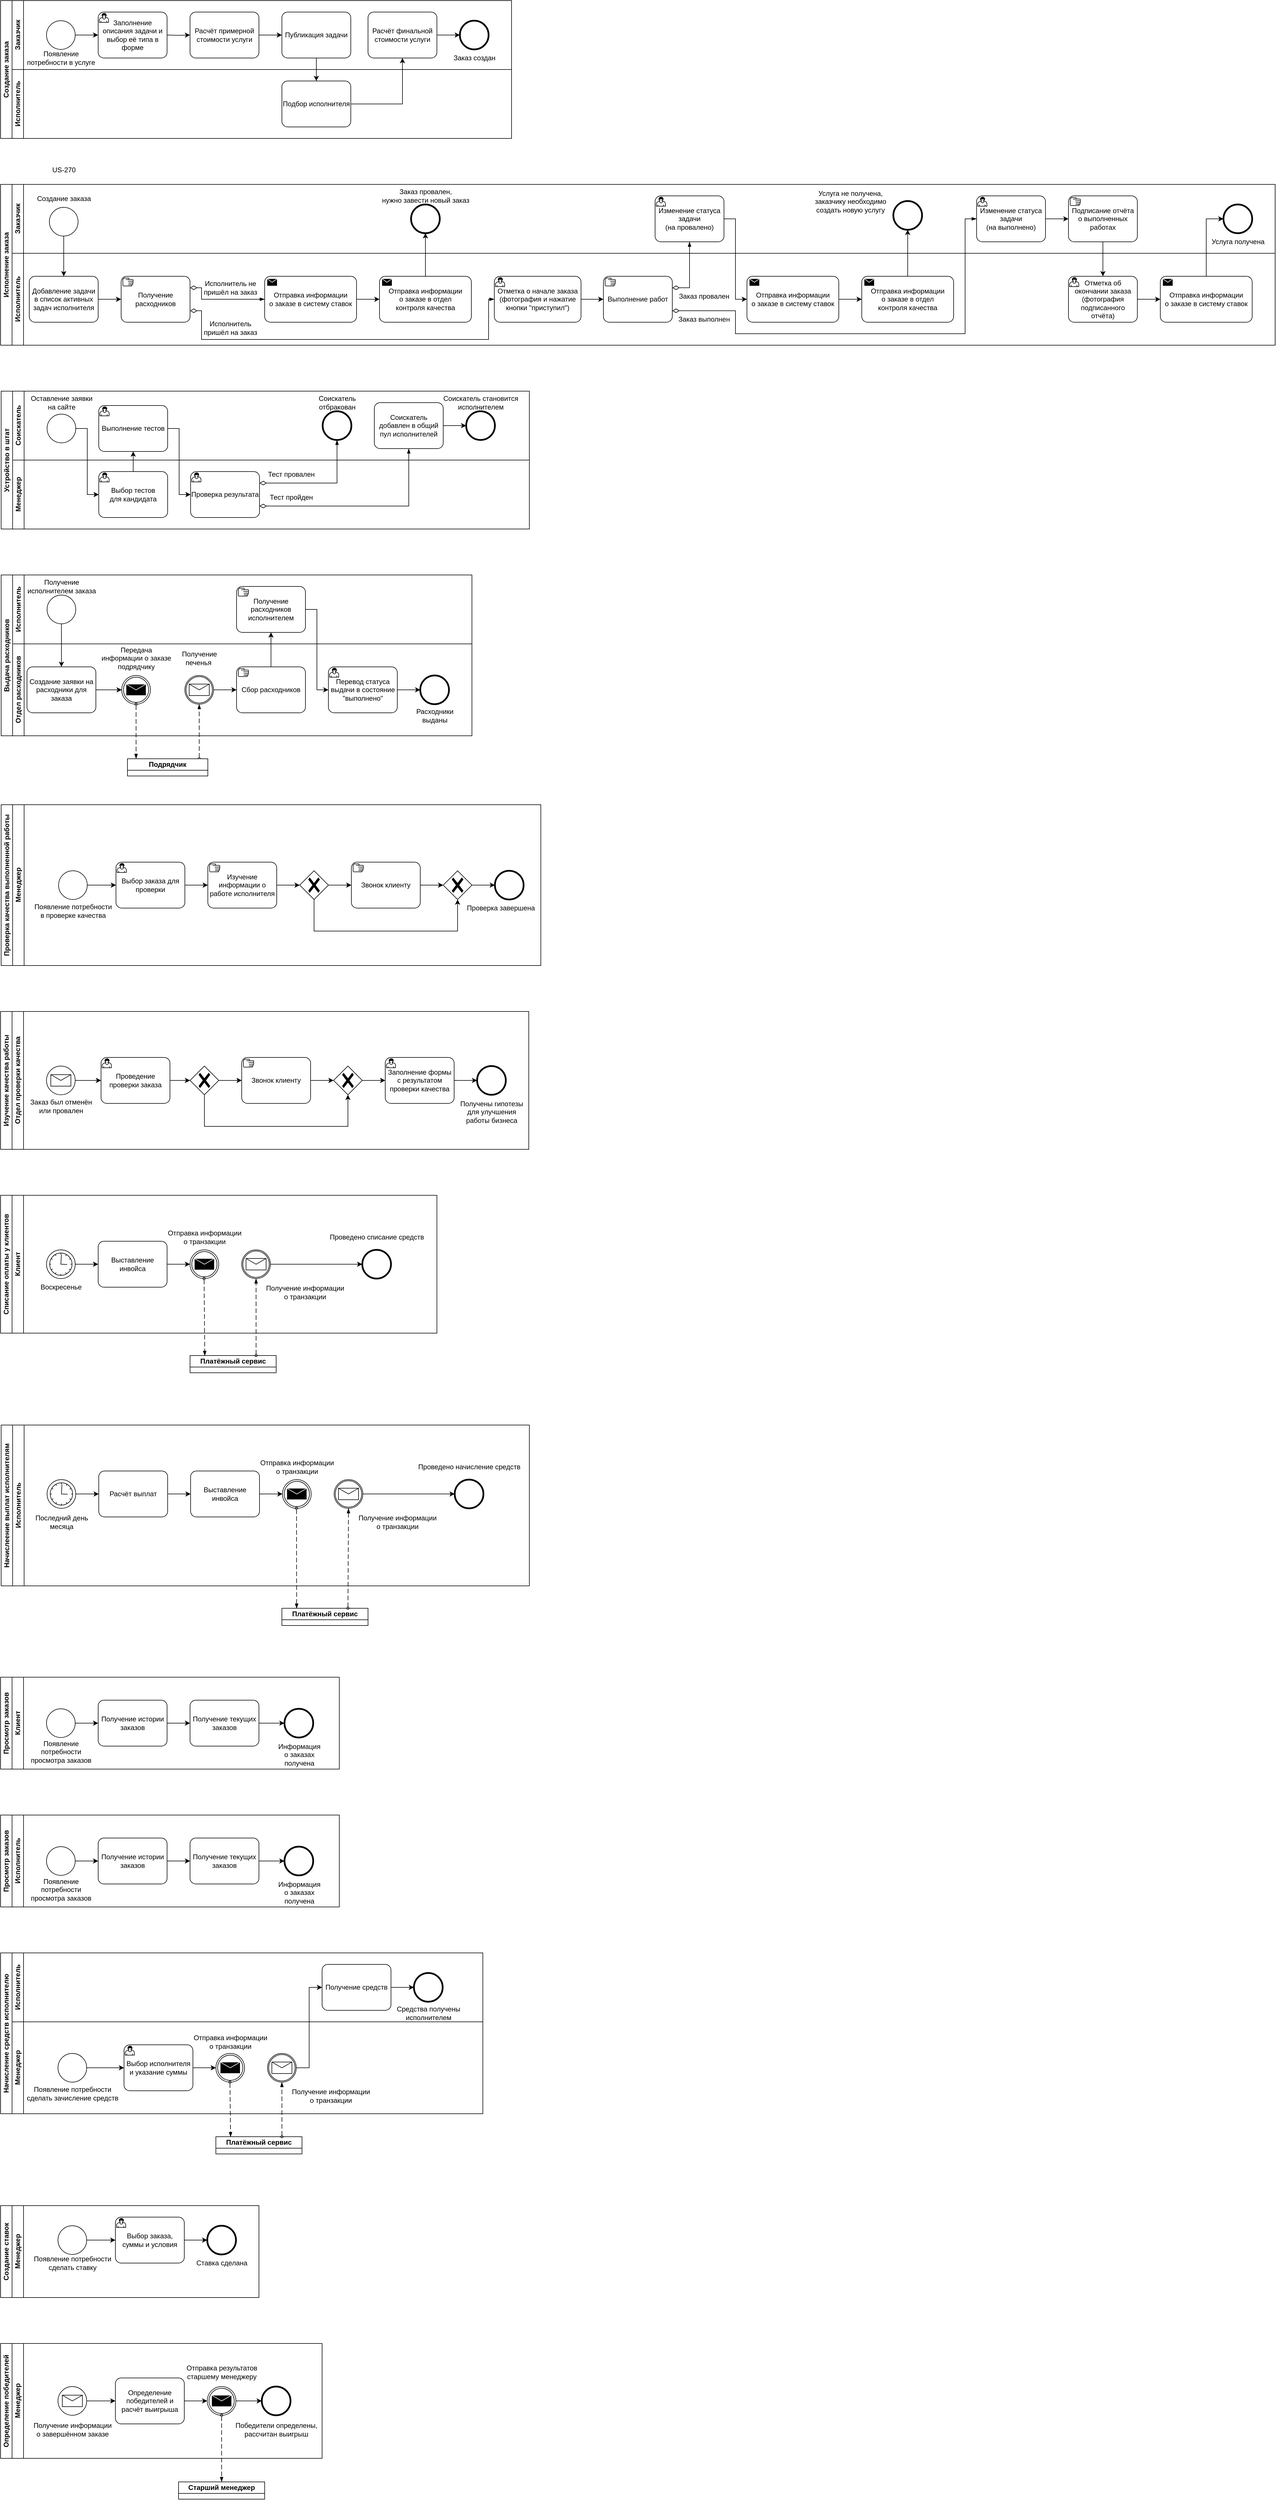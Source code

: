 <mxfile version="26.0.4">
  <diagram id="VRIWvG7t2p2S4sPS8mSp" name="Page-1">
    <mxGraphModel dx="1793" dy="1055" grid="1" gridSize="10" guides="1" tooltips="1" connect="1" arrows="1" fold="1" page="1" pageScale="1" pageWidth="1169" pageHeight="827" math="0" shadow="0">
      <root>
        <mxCell id="0" />
        <mxCell id="1" parent="0" />
        <mxCell id="4" value="Исполнение заказа" style="swimlane;html=1;childLayout=stackLayout;resizeParent=1;resizeParentMax=0;horizontal=0;startSize=20;horizontalStack=0;whiteSpace=wrap;" parent="1" vertex="1">
          <mxGeometry x="80" y="400" width="2220" height="280" as="geometry" />
        </mxCell>
        <mxCell id="5" value="Заказчик" style="swimlane;html=1;startSize=20;horizontal=0;" parent="4" vertex="1">
          <mxGeometry x="20" width="2200" height="120" as="geometry">
            <mxRectangle x="20" width="710" height="30" as="alternateBounds" />
          </mxGeometry>
        </mxCell>
        <mxCell id="161" value="" style="points=[[0.145,0.145,0],[0.5,0,0],[0.855,0.145,0],[1,0.5,0],[0.855,0.855,0],[0.5,1,0],[0.145,0.855,0],[0,0.5,0]];shape=mxgraph.bpmn.event;html=1;verticalLabelPosition=bottom;labelBackgroundColor=#ffffff;verticalAlign=top;align=center;perimeter=ellipsePerimeter;outlineConnect=0;aspect=fixed;outline=end;symbol=terminate2;strokeColor=default;" parent="5" vertex="1">
          <mxGeometry x="695" y="35" width="50" height="50" as="geometry" />
        </mxCell>
        <mxCell id="131" value="Подписание отчёта о выполненных работах" style="points=[[0.25,0,0],[0.5,0,0],[0.75,0,0],[1,0.25,0],[1,0.5,0],[1,0.75,0],[0.75,1,0],[0.5,1,0],[0.25,1,0],[0,0.75,0],[0,0.5,0],[0,0.25,0]];shape=mxgraph.bpmn.task;whiteSpace=wrap;rectStyle=rounded;size=10;html=1;taskMarker=manual;strokeColor=default;" parent="5" vertex="1">
          <mxGeometry x="1840" y="20" width="120" height="80" as="geometry" />
        </mxCell>
        <mxCell id="134" value="Услуга получена" style="text;html=1;align=center;verticalAlign=middle;resizable=0;points=[];autosize=1;strokeColor=none;fillColor=none;" parent="5" vertex="1">
          <mxGeometry x="2075" y="85" width="120" height="30" as="geometry" />
        </mxCell>
        <mxCell id="128" value="Изменение статуса задачи&lt;div&gt;(на провалено)&lt;/div&gt;" style="points=[[0.25,0,0],[0.5,0,0],[0.75,0,0],[1,0.25,0],[1,0.5,0],[1,0.75,0],[0.75,1,0],[0.5,1,0],[0.25,1,0],[0,0.75,0],[0,0.5,0],[0,0.25,0]];shape=mxgraph.bpmn.task;whiteSpace=wrap;rectStyle=rounded;size=10;html=1;taskMarker=user;strokeColor=default;" parent="5" vertex="1">
          <mxGeometry x="1120" y="20" width="120" height="80" as="geometry" />
        </mxCell>
        <mxCell id="5nUSWNSxmODM9DKenBCi-491" value="" style="points=[[0.145,0.145,0],[0.5,0,0],[0.855,0.145,0],[1,0.5,0],[0.855,0.855,0],[0.5,1,0],[0.145,0.855,0],[0,0.5,0]];shape=mxgraph.bpmn.event;html=1;verticalLabelPosition=bottom;labelBackgroundColor=#ffffff;verticalAlign=top;align=center;perimeter=ellipsePerimeter;outlineConnect=0;aspect=fixed;outline=end;symbol=terminate2;" vertex="1" parent="5">
          <mxGeometry x="1535" y="29" width="50" height="50" as="geometry" />
        </mxCell>
        <mxCell id="5nUSWNSxmODM9DKenBCi-496" value="" style="edgeStyle=orthogonalEdgeStyle;rounded=0;orthogonalLoop=1;jettySize=auto;html=1;" edge="1" parent="5" source="5nUSWNSxmODM9DKenBCi-495" target="131">
          <mxGeometry relative="1" as="geometry" />
        </mxCell>
        <mxCell id="5nUSWNSxmODM9DKenBCi-495" value="Изменение статуса задачи&lt;div&gt;(на выполнено)&lt;/div&gt;" style="points=[[0.25,0,0],[0.5,0,0],[0.75,0,0],[1,0.25,0],[1,0.5,0],[1,0.75,0],[0.75,1,0],[0.5,1,0],[0.25,1,0],[0,0.75,0],[0,0.5,0],[0,0.25,0]];shape=mxgraph.bpmn.task;whiteSpace=wrap;rectStyle=rounded;size=10;html=1;taskMarker=user;strokeColor=default;" vertex="1" parent="5">
          <mxGeometry x="1680" y="20" width="120" height="80" as="geometry" />
        </mxCell>
        <mxCell id="72" value="" style="points=[[0.145,0.145,0],[0.5,0,0],[0.855,0.145,0],[1,0.5,0],[0.855,0.855,0],[0.5,1,0],[0.145,0.855,0],[0,0.5,0]];shape=mxgraph.bpmn.event;html=1;verticalLabelPosition=bottom;labelBackgroundColor=#ffffff;verticalAlign=top;align=center;perimeter=ellipsePerimeter;outlineConnect=0;aspect=fixed;outline=end;symbol=terminate2;" parent="5" vertex="1">
          <mxGeometry x="2110" y="35" width="50" height="50" as="geometry" />
        </mxCell>
        <mxCell id="5nUSWNSxmODM9DKenBCi-531" value="" style="points=[[0.145,0.145,0],[0.5,0,0],[0.855,0.145,0],[1,0.5,0],[0.855,0.855,0],[0.5,1,0],[0.145,0.855,0],[0,0.5,0]];shape=mxgraph.bpmn.event;html=1;verticalLabelPosition=bottom;labelBackgroundColor=#ffffff;verticalAlign=top;align=center;perimeter=ellipsePerimeter;outlineConnect=0;aspect=fixed;outline=standard;symbol=general;" vertex="1" parent="5">
          <mxGeometry x="65" y="40" width="50" height="50" as="geometry" />
        </mxCell>
        <mxCell id="163" value="Заказ провален,&lt;br&gt;нужно завести новый заказ" style="text;html=1;align=center;verticalAlign=middle;resizable=0;points=[];autosize=1;strokeColor=none;fillColor=none;" parent="5" vertex="1">
          <mxGeometry x="630" width="180" height="40" as="geometry" />
        </mxCell>
        <mxCell id="5nUSWNSxmODM9DKenBCi-534" value="Создание заказа" style="text;html=1;align=center;verticalAlign=middle;resizable=0;points=[];autosize=1;strokeColor=none;fillColor=none;" vertex="1" parent="5">
          <mxGeometry x="30" y="10" width="120" height="30" as="geometry" />
        </mxCell>
        <mxCell id="5nUSWNSxmODM9DKenBCi-492" value="Услуга не получена,&lt;div&gt;заказчику необходимо&lt;/div&gt;&lt;div&gt;создать новую услугу&lt;/div&gt;" style="text;html=1;align=center;verticalAlign=middle;resizable=0;points=[];autosize=1;strokeColor=none;fillColor=none;" vertex="1" parent="5">
          <mxGeometry x="1385" width="150" height="60" as="geometry" />
        </mxCell>
        <mxCell id="51" value="Исполнитель" style="swimlane;html=1;startSize=20;horizontal=0;" parent="4" vertex="1">
          <mxGeometry x="20" y="120" width="2200" height="160" as="geometry">
            <mxRectangle x="20" y="120" width="710" height="30" as="alternateBounds" />
          </mxGeometry>
        </mxCell>
        <mxCell id="64" value="" style="edgeStyle=orthogonalEdgeStyle;rounded=0;html=1;entryX=0;entryY=0.5;entryDx=0;entryDy=0;entryPerimeter=0;exitX=1;exitY=0.5;exitDx=0;exitDy=0;exitPerimeter=0;" parent="51" edge="1" target="127" source="125">
          <mxGeometry relative="1" as="geometry">
            <mxPoint x="551" y="60" as="sourcePoint" />
            <mxPoint x="591" y="60" as="targetPoint" />
          </mxGeometry>
        </mxCell>
        <mxCell id="125" value="Отметка о начале заказа (фотография и нажатие кнопки &quot;приступил&quot;)" style="points=[[0.25,0,0],[0.5,0,0],[0.75,0,0],[1,0.25,0],[1,0.5,0],[1,0.75,0],[0.75,1,0],[0.5,1,0],[0.25,1,0],[0,0.75,0],[0,0.5,0],[0,0.25,0]];shape=mxgraph.bpmn.task;whiteSpace=wrap;rectStyle=rounded;size=10;html=1;taskMarker=user;strokeColor=default;" parent="51" vertex="1">
          <mxGeometry x="840" y="40" width="151" height="80" as="geometry" />
        </mxCell>
        <mxCell id="127" value="Выполнение работ" style="points=[[0.25,0,0],[0.5,0,0],[0.75,0,0],[1,0.25,0],[1,0.5,0],[1,0.75,0],[0.75,1,0],[0.5,1,0],[0.25,1,0],[0,0.75,0],[0,0.5,0],[0,0.25,0]];shape=mxgraph.bpmn.task;whiteSpace=wrap;rectStyle=rounded;size=10;html=1;taskMarker=manual;strokeColor=default;" parent="51" vertex="1">
          <mxGeometry x="1030" y="40" width="120" height="80" as="geometry" />
        </mxCell>
        <mxCell id="157" value="" style="edgeStyle=orthogonalEdgeStyle;fontSize=12;html=1;endArrow=blockThin;endFill=1;startArrow=diamondThin;startFill=0;endSize=6;startSize=10;rounded=0;jumpStyle=gap;entryX=0;entryY=0.5;entryDx=0;entryDy=0;entryPerimeter=0;exitX=1;exitY=0.25;exitDx=0;exitDy=0;exitPerimeter=0;" parent="51" target="5nUSWNSxmODM9DKenBCi-545" edge="1" source="5nUSWNSxmODM9DKenBCi-549">
          <mxGeometry width="160" relative="1" as="geometry">
            <mxPoint x="320" y="80" as="sourcePoint" />
            <mxPoint x="320" y="80" as="targetPoint" />
            <Array as="points">
              <mxPoint x="330" y="60" />
              <mxPoint x="330" y="80" />
            </Array>
          </mxGeometry>
        </mxCell>
        <mxCell id="158" value="Исполнитель не&lt;br&gt;пришёл на заказ" style="text;html=1;align=center;verticalAlign=middle;resizable=0;points=[];autosize=1;strokeColor=none;fillColor=none;" parent="51" vertex="1">
          <mxGeometry x="320" y="40" width="120" height="40" as="geometry" />
        </mxCell>
        <mxCell id="160" value="Исполнитель&lt;br&gt;пришёл на заказ" style="text;html=1;align=center;verticalAlign=middle;resizable=0;points=[];autosize=1;strokeColor=none;fillColor=none;" parent="51" vertex="1">
          <mxGeometry x="320" y="110" width="120" height="40" as="geometry" />
        </mxCell>
        <mxCell id="132" value="Отметка об окончании заказа (фотография подписанного отчёта)" style="points=[[0.25,0,0],[0.5,0,0],[0.75,0,0],[1,0.25,0],[1,0.5,0],[1,0.75,0],[0.75,1,0],[0.5,1,0],[0.25,1,0],[0,0.75,0],[0,0.5,0],[0,0.25,0]];shape=mxgraph.bpmn.task;whiteSpace=wrap;rectStyle=rounded;size=10;html=1;taskMarker=user;strokeColor=default;" parent="51" vertex="1">
          <mxGeometry x="1840" y="40" width="120" height="80" as="geometry" />
        </mxCell>
        <mxCell id="5nUSWNSxmODM9DKenBCi-536" value="" style="edgeStyle=orthogonalEdgeStyle;fontSize=12;html=1;endArrow=blockThin;endFill=1;startArrow=diamondThin;startFill=0;endSize=6;startSize=10;rounded=0;entryX=0;entryY=0.5;entryDx=0;entryDy=0;entryPerimeter=0;exitX=1;exitY=0.75;exitDx=0;exitDy=0;exitPerimeter=0;" edge="1" parent="51" source="5nUSWNSxmODM9DKenBCi-549" target="125">
          <mxGeometry width="160" relative="1" as="geometry">
            <mxPoint x="330" y="90" as="sourcePoint" />
            <mxPoint x="340" y="80" as="targetPoint" />
            <Array as="points">
              <mxPoint x="330" y="100" />
              <mxPoint x="330" y="150" />
              <mxPoint x="830" y="150" />
              <mxPoint x="830" y="80" />
            </Array>
          </mxGeometry>
        </mxCell>
        <mxCell id="5nUSWNSxmODM9DKenBCi-539" value="&lt;span style=&quot;text-wrap: nowrap;&quot;&gt;Отправка информации&lt;/span&gt;&lt;div&gt;&lt;span style=&quot;text-wrap: nowrap;&quot;&gt;о заказе в систему ставок&lt;/span&gt;&lt;/div&gt;" style="points=[[0.25,0,0],[0.5,0,0],[0.75,0,0],[1,0.25,0],[1,0.5,0],[1,0.75,0],[0.75,1,0],[0.5,1,0],[0.25,1,0],[0,0.75,0],[0,0.5,0],[0,0.25,0]];shape=mxgraph.bpmn.task;whiteSpace=wrap;rectStyle=rounded;size=10;html=1;container=1;expand=0;collapsible=0;taskMarker=send;" vertex="1" parent="51">
          <mxGeometry x="2000" y="40" width="160" height="80" as="geometry" />
        </mxCell>
        <mxCell id="5nUSWNSxmODM9DKenBCi-540" style="edgeStyle=orthogonalEdgeStyle;rounded=0;orthogonalLoop=1;jettySize=auto;html=1;entryX=0;entryY=0.5;entryDx=0;entryDy=0;entryPerimeter=0;" edge="1" parent="51" source="132" target="5nUSWNSxmODM9DKenBCi-539">
          <mxGeometry relative="1" as="geometry" />
        </mxCell>
        <mxCell id="5nUSWNSxmODM9DKenBCi-542" value="&lt;span style=&quot;text-wrap: nowrap;&quot;&gt;Отправка информации&lt;/span&gt;&lt;div&gt;&lt;span style=&quot;text-wrap: nowrap;&quot;&gt;о заказе в систему ставок&lt;/span&gt;&lt;/div&gt;" style="points=[[0.25,0,0],[0.5,0,0],[0.75,0,0],[1,0.25,0],[1,0.5,0],[1,0.75,0],[0.75,1,0],[0.5,1,0],[0.25,1,0],[0,0.75,0],[0,0.5,0],[0,0.25,0]];shape=mxgraph.bpmn.task;whiteSpace=wrap;rectStyle=rounded;size=10;html=1;container=1;expand=0;collapsible=0;taskMarker=send;" vertex="1" parent="51">
          <mxGeometry x="1280" y="40" width="160" height="80" as="geometry" />
        </mxCell>
        <mxCell id="5nUSWNSxmODM9DKenBCi-557" value="" style="edgeStyle=orthogonalEdgeStyle;rounded=0;orthogonalLoop=1;jettySize=auto;html=1;" edge="1" parent="51" source="5nUSWNSxmODM9DKenBCi-545" target="5nUSWNSxmODM9DKenBCi-556">
          <mxGeometry relative="1" as="geometry" />
        </mxCell>
        <mxCell id="5nUSWNSxmODM9DKenBCi-545" value="&lt;span style=&quot;text-wrap: nowrap;&quot;&gt;Отправка информации&lt;/span&gt;&lt;div&gt;&lt;span style=&quot;text-wrap: nowrap;&quot;&gt;о заказе в систему ставок&lt;/span&gt;&lt;/div&gt;" style="points=[[0.25,0,0],[0.5,0,0],[0.75,0,0],[1,0.25,0],[1,0.5,0],[1,0.75,0],[0.75,1,0],[0.5,1,0],[0.25,1,0],[0,0.75,0],[0,0.5,0],[0,0.25,0]];shape=mxgraph.bpmn.task;whiteSpace=wrap;rectStyle=rounded;size=10;html=1;container=1;expand=0;collapsible=0;taskMarker=send;" vertex="1" parent="51">
          <mxGeometry x="440" y="40" width="160" height="80" as="geometry" />
        </mxCell>
        <mxCell id="5nUSWNSxmODM9DKenBCi-550" value="Добавление задачи в список активных задач исполнителя" style="points=[[0.25,0,0],[0.5,0,0],[0.75,0,0],[1,0.25,0],[1,0.5,0],[1,0.75,0],[0.75,1,0],[0.5,1,0],[0.25,1,0],[0,0.75,0],[0,0.5,0],[0,0.25,0]];shape=mxgraph.bpmn.task;whiteSpace=wrap;rectStyle=rounded;size=10;html=1;taskMarker=abstract;strokeColor=default;" vertex="1" parent="51">
          <mxGeometry x="30" y="40" width="120" height="80" as="geometry" />
        </mxCell>
        <mxCell id="5nUSWNSxmODM9DKenBCi-549" value="Получение расходников" style="points=[[0.25,0,0],[0.5,0,0],[0.75,0,0],[1,0.25,0],[1,0.5,0],[1,0.75,0],[0.75,1,0],[0.5,1,0],[0.25,1,0],[0,0.75,0],[0,0.5,0],[0,0.25,0]];shape=mxgraph.bpmn.task;whiteSpace=wrap;rectStyle=rounded;size=10;html=1;taskMarker=manual;strokeColor=default;" vertex="1" parent="51">
          <mxGeometry x="190" y="40" width="120" height="80" as="geometry" />
        </mxCell>
        <mxCell id="5nUSWNSxmODM9DKenBCi-552" style="edgeStyle=orthogonalEdgeStyle;rounded=0;orthogonalLoop=1;jettySize=auto;html=1;entryX=0;entryY=0.5;entryDx=0;entryDy=0;entryPerimeter=0;" edge="1" parent="51" source="5nUSWNSxmODM9DKenBCi-550" target="5nUSWNSxmODM9DKenBCi-549">
          <mxGeometry relative="1" as="geometry" />
        </mxCell>
        <mxCell id="5nUSWNSxmODM9DKenBCi-554" value="&lt;span style=&quot;text-wrap: nowrap;&quot;&gt;Отправка информации&lt;/span&gt;&lt;div&gt;&lt;span style=&quot;text-wrap: nowrap;&quot;&gt;о заказе в отдел&lt;/span&gt;&lt;/div&gt;&lt;div&gt;&lt;span style=&quot;text-wrap: nowrap;&quot;&gt;контроля качества&lt;/span&gt;&lt;/div&gt;" style="points=[[0.25,0,0],[0.5,0,0],[0.75,0,0],[1,0.25,0],[1,0.5,0],[1,0.75,0],[0.75,1,0],[0.5,1,0],[0.25,1,0],[0,0.75,0],[0,0.5,0],[0,0.25,0]];shape=mxgraph.bpmn.task;whiteSpace=wrap;rectStyle=rounded;size=10;html=1;container=1;expand=0;collapsible=0;taskMarker=send;" vertex="1" parent="51">
          <mxGeometry x="1480" y="40" width="160" height="80" as="geometry" />
        </mxCell>
        <mxCell id="5nUSWNSxmODM9DKenBCi-555" style="edgeStyle=orthogonalEdgeStyle;rounded=0;orthogonalLoop=1;jettySize=auto;html=1;entryX=0;entryY=0.5;entryDx=0;entryDy=0;entryPerimeter=0;" edge="1" parent="51" source="5nUSWNSxmODM9DKenBCi-542" target="5nUSWNSxmODM9DKenBCi-554">
          <mxGeometry relative="1" as="geometry" />
        </mxCell>
        <mxCell id="5nUSWNSxmODM9DKenBCi-497" value="Заказ выполнен" style="text;html=1;align=center;verticalAlign=middle;resizable=0;points=[];autosize=1;strokeColor=none;fillColor=none;" vertex="1" parent="51">
          <mxGeometry x="1150" y="100" width="110" height="30" as="geometry" />
        </mxCell>
        <mxCell id="5nUSWNSxmODM9DKenBCi-489" value="Заказ провален" style="text;html=1;align=center;verticalAlign=middle;resizable=0;points=[];autosize=1;strokeColor=none;fillColor=none;" vertex="1" parent="51">
          <mxGeometry x="1150" y="60" width="110" height="30" as="geometry" />
        </mxCell>
        <mxCell id="5nUSWNSxmODM9DKenBCi-556" value="&lt;span style=&quot;text-wrap: nowrap;&quot;&gt;Отправка информации&lt;/span&gt;&lt;div&gt;&lt;span style=&quot;text-wrap: nowrap;&quot;&gt;о заказе в отдел&lt;/span&gt;&lt;/div&gt;&lt;div&gt;&lt;span style=&quot;text-wrap: nowrap;&quot;&gt;контроля качества&lt;/span&gt;&lt;/div&gt;" style="points=[[0.25,0,0],[0.5,0,0],[0.75,0,0],[1,0.25,0],[1,0.5,0],[1,0.75,0],[0.75,1,0],[0.5,1,0],[0.25,1,0],[0,0.75,0],[0,0.5,0],[0,0.25,0]];shape=mxgraph.bpmn.task;whiteSpace=wrap;rectStyle=rounded;size=10;html=1;container=1;expand=0;collapsible=0;taskMarker=send;" vertex="1" parent="51">
          <mxGeometry x="640" y="40" width="160" height="80" as="geometry" />
        </mxCell>
        <mxCell id="5nUSWNSxmODM9DKenBCi-479" value="" style="edgeStyle=orthogonalEdgeStyle;rounded=0;orthogonalLoop=1;jettySize=auto;html=1;" edge="1" parent="4" source="131" target="132">
          <mxGeometry relative="1" as="geometry" />
        </mxCell>
        <mxCell id="5nUSWNSxmODM9DKenBCi-490" value="" style="edgeStyle=elbowEdgeStyle;fontSize=12;html=1;endArrow=blockThin;endFill=1;startArrow=diamondThin;startFill=0;endSize=6;startSize=10;rounded=0;entryX=0.5;entryY=1;entryDx=0;entryDy=0;entryPerimeter=0;exitX=1;exitY=0.25;exitDx=0;exitDy=0;exitPerimeter=0;" edge="1" parent="4" source="127" target="128">
          <mxGeometry width="160" relative="1" as="geometry">
            <mxPoint x="870" y="190" as="sourcePoint" />
            <mxPoint x="890" y="179.58" as="targetPoint" />
            <Array as="points">
              <mxPoint x="1200" y="160" />
            </Array>
          </mxGeometry>
        </mxCell>
        <mxCell id="5nUSWNSxmODM9DKenBCi-494" value="" style="edgeStyle=orthogonalEdgeStyle;fontSize=12;html=1;endArrow=blockThin;endFill=1;startArrow=diamondThin;startFill=0;endSize=6;startSize=10;rounded=0;exitX=1;exitY=0.75;exitDx=0;exitDy=0;exitPerimeter=0;entryX=0;entryY=0.5;entryDx=0;entryDy=0;entryPerimeter=0;" edge="1" parent="4" source="127" target="5nUSWNSxmODM9DKenBCi-495">
          <mxGeometry width="160" relative="1" as="geometry">
            <mxPoint x="750" y="190" as="sourcePoint" />
            <mxPoint x="1470" y="90" as="targetPoint" />
            <Array as="points">
              <mxPoint x="1280" y="220" />
              <mxPoint x="1280" y="260" />
              <mxPoint x="1680" y="260" />
              <mxPoint x="1680" y="60" />
            </Array>
          </mxGeometry>
        </mxCell>
        <mxCell id="5nUSWNSxmODM9DKenBCi-541" style="edgeStyle=orthogonalEdgeStyle;rounded=0;orthogonalLoop=1;jettySize=auto;html=1;entryX=0;entryY=0.5;entryDx=0;entryDy=0;entryPerimeter=0;" edge="1" parent="4" source="5nUSWNSxmODM9DKenBCi-539" target="72">
          <mxGeometry relative="1" as="geometry" />
        </mxCell>
        <mxCell id="5nUSWNSxmODM9DKenBCi-543" style="edgeStyle=orthogonalEdgeStyle;rounded=0;orthogonalLoop=1;jettySize=auto;html=1;entryX=0;entryY=0.5;entryDx=0;entryDy=0;entryPerimeter=0;" edge="1" parent="4" source="128" target="5nUSWNSxmODM9DKenBCi-542">
          <mxGeometry relative="1" as="geometry" />
        </mxCell>
        <mxCell id="5nUSWNSxmODM9DKenBCi-544" style="edgeStyle=orthogonalEdgeStyle;rounded=0;orthogonalLoop=1;jettySize=auto;html=1;exitX=0.5;exitY=0;exitDx=0;exitDy=0;exitPerimeter=0;" edge="1" parent="4" source="5nUSWNSxmODM9DKenBCi-554" target="5nUSWNSxmODM9DKenBCi-491">
          <mxGeometry relative="1" as="geometry" />
        </mxCell>
        <mxCell id="5nUSWNSxmODM9DKenBCi-546" style="edgeStyle=orthogonalEdgeStyle;rounded=0;orthogonalLoop=1;jettySize=auto;html=1;entryX=0.5;entryY=1;entryDx=0;entryDy=0;entryPerimeter=0;exitX=0.5;exitY=0;exitDx=0;exitDy=0;exitPerimeter=0;" edge="1" parent="4" source="5nUSWNSxmODM9DKenBCi-556" target="161">
          <mxGeometry relative="1" as="geometry" />
        </mxCell>
        <mxCell id="5nUSWNSxmODM9DKenBCi-551" style="edgeStyle=orthogonalEdgeStyle;rounded=0;orthogonalLoop=1;jettySize=auto;html=1;entryX=0.5;entryY=0;entryDx=0;entryDy=0;entryPerimeter=0;" edge="1" parent="4" source="5nUSWNSxmODM9DKenBCi-531" target="5nUSWNSxmODM9DKenBCi-550">
          <mxGeometry relative="1" as="geometry" />
        </mxCell>
        <mxCell id="45" value="Устройство в штат" style="swimlane;html=1;childLayout=stackLayout;resizeParent=1;resizeParentMax=0;horizontal=0;startSize=20;horizontalStack=0;whiteSpace=wrap;" parent="1" vertex="1">
          <mxGeometry x="81" y="760" width="920" height="240" as="geometry" />
        </mxCell>
        <mxCell id="46" value="Соискатель" style="swimlane;html=1;startSize=20;horizontal=0;" parent="45" vertex="1">
          <mxGeometry x="20" width="900" height="120" as="geometry" />
        </mxCell>
        <mxCell id="78" value="Оставление заявки&lt;br&gt;на сайте" style="text;html=1;align=center;verticalAlign=middle;resizable=0;points=[];autosize=1;strokeColor=none;fillColor=none;" parent="46" vertex="1">
          <mxGeometry x="20" width="130" height="40" as="geometry" />
        </mxCell>
        <mxCell id="135" value="" style="points=[[0.145,0.145,0],[0.5,0,0],[0.855,0.145,0],[1,0.5,0],[0.855,0.855,0],[0.5,1,0],[0.145,0.855,0],[0,0.5,0]];shape=mxgraph.bpmn.event;html=1;verticalLabelPosition=bottom;labelBackgroundColor=#ffffff;verticalAlign=top;align=center;perimeter=ellipsePerimeter;outlineConnect=0;aspect=fixed;outline=standard;symbol=general;strokeColor=default;" parent="46" vertex="1">
          <mxGeometry x="60" y="40" width="50" height="50" as="geometry" />
        </mxCell>
        <mxCell id="94" value="Выполнение тестов" style="points=[[0.25,0,0],[0.5,0,0],[0.75,0,0],[1,0.25,0],[1,0.5,0],[1,0.75,0],[0.75,1,0],[0.5,1,0],[0.25,1,0],[0,0.75,0],[0,0.5,0],[0,0.25,0]];shape=mxgraph.bpmn.task;whiteSpace=wrap;rectStyle=rounded;size=10;html=1;taskMarker=user;strokeColor=default;" parent="46" vertex="1">
          <mxGeometry x="150" y="25" width="120" height="80" as="geometry" />
        </mxCell>
        <mxCell id="145" value="" style="points=[[0.145,0.145,0],[0.5,0,0],[0.855,0.145,0],[1,0.5,0],[0.855,0.855,0],[0.5,1,0],[0.145,0.855,0],[0,0.5,0]];shape=mxgraph.bpmn.event;html=1;verticalLabelPosition=bottom;labelBackgroundColor=#ffffff;verticalAlign=top;align=center;perimeter=ellipsePerimeter;outlineConnect=0;aspect=fixed;outline=end;symbol=terminate2;strokeColor=default;" parent="46" vertex="1">
          <mxGeometry x="540" y="35" width="50" height="50" as="geometry" />
        </mxCell>
        <mxCell id="146" value="Соискатель&lt;br&gt;отбракован" style="text;html=1;align=center;verticalAlign=middle;resizable=0;points=[];autosize=1;strokeColor=none;fillColor=none;" parent="46" vertex="1">
          <mxGeometry x="520" width="90" height="40" as="geometry" />
        </mxCell>
        <mxCell id="149" value="" style="edgeStyle=orthogonalEdgeStyle;rounded=0;jumpStyle=gap;html=1;" parent="46" source="147" target="148" edge="1">
          <mxGeometry relative="1" as="geometry" />
        </mxCell>
        <mxCell id="147" value="Соискатель добавлен в общий пул исполнителей" style="points=[[0.25,0,0],[0.5,0,0],[0.75,0,0],[1,0.25,0],[1,0.5,0],[1,0.75,0],[0.75,1,0],[0.5,1,0],[0.25,1,0],[0,0.75,0],[0,0.5,0],[0,0.25,0]];shape=mxgraph.bpmn.task;whiteSpace=wrap;rectStyle=rounded;size=10;html=1;taskMarker=abstract;strokeColor=default;" parent="46" vertex="1">
          <mxGeometry x="630" y="20" width="120" height="80" as="geometry" />
        </mxCell>
        <mxCell id="148" value="" style="points=[[0.145,0.145,0],[0.5,0,0],[0.855,0.145,0],[1,0.5,0],[0.855,0.855,0],[0.5,1,0],[0.145,0.855,0],[0,0.5,0]];shape=mxgraph.bpmn.event;html=1;verticalLabelPosition=bottom;labelBackgroundColor=#ffffff;verticalAlign=top;align=center;perimeter=ellipsePerimeter;outlineConnect=0;aspect=fixed;outline=end;symbol=terminate2;strokeColor=default;" parent="46" vertex="1">
          <mxGeometry x="790" y="35" width="50" height="50" as="geometry" />
        </mxCell>
        <mxCell id="150" value="Соискатель становится&lt;br&gt;исполнителем" style="text;html=1;align=center;verticalAlign=middle;resizable=0;points=[];autosize=1;strokeColor=none;fillColor=none;" parent="46" vertex="1">
          <mxGeometry x="735" width="160" height="40" as="geometry" />
        </mxCell>
        <mxCell id="47" value="Менеджер" style="swimlane;html=1;startSize=20;horizontal=0;" parent="45" vertex="1">
          <mxGeometry x="20" y="120" width="900" height="120" as="geometry" />
        </mxCell>
        <mxCell id="93" value="Выбор тестов&lt;br style=&quot;border-color: var(--border-color);&quot;&gt;для кандидата" style="points=[[0.25,0,0],[0.5,0,0],[0.75,0,0],[1,0.25,0],[1,0.5,0],[1,0.75,0],[0.75,1,0],[0.5,1,0],[0.25,1,0],[0,0.75,0],[0,0.5,0],[0,0.25,0]];shape=mxgraph.bpmn.task;whiteSpace=wrap;rectStyle=rounded;size=10;html=1;taskMarker=user;strokeColor=default;" parent="47" vertex="1">
          <mxGeometry x="150" y="20" width="120" height="80" as="geometry" />
        </mxCell>
        <mxCell id="95" value="Проверка результата" style="points=[[0.25,0,0],[0.5,0,0],[0.75,0,0],[1,0.25,0],[1,0.5,0],[1,0.75,0],[0.75,1,0],[0.5,1,0],[0.25,1,0],[0,0.75,0],[0,0.5,0],[0,0.25,0]];shape=mxgraph.bpmn.task;whiteSpace=wrap;rectStyle=rounded;size=10;html=1;taskMarker=user;strokeColor=default;" parent="47" vertex="1">
          <mxGeometry x="310" y="20" width="120" height="80" as="geometry" />
        </mxCell>
        <mxCell id="141" value="" style="edgeStyle=elbowEdgeStyle;fontSize=12;html=1;endArrow=blockThin;endFill=1;startArrow=diamondThin;startFill=0;endSize=6;startSize=10;rounded=0;jumpStyle=gap;entryX=0.5;entryY=1;entryDx=0;entryDy=0;entryPerimeter=0;" parent="47" target="145" edge="1">
          <mxGeometry width="160" relative="1" as="geometry">
            <mxPoint x="430" y="40" as="sourcePoint" />
            <mxPoint x="590" y="40" as="targetPoint" />
            <Array as="points">
              <mxPoint x="565" y="10" />
            </Array>
          </mxGeometry>
        </mxCell>
        <mxCell id="142" value="Тест провален" style="text;html=1;align=center;verticalAlign=middle;resizable=0;points=[];autosize=1;strokeColor=none;fillColor=none;" parent="47" vertex="1">
          <mxGeometry x="430" y="10" width="110" height="30" as="geometry" />
        </mxCell>
        <mxCell id="143" value="" style="edgeStyle=elbowEdgeStyle;fontSize=12;html=1;endArrow=blockThin;endFill=1;startArrow=diamondThin;startFill=0;endSize=6;startSize=10;rounded=0;jumpStyle=gap;entryX=0.5;entryY=1;entryDx=0;entryDy=0;entryPerimeter=0;" parent="47" target="147" edge="1">
          <mxGeometry width="160" relative="1" as="geometry">
            <mxPoint x="430" y="80" as="sourcePoint" />
            <mxPoint x="590" y="80" as="targetPoint" />
            <Array as="points">
              <mxPoint x="690" y="30" />
            </Array>
          </mxGeometry>
        </mxCell>
        <mxCell id="144" value="Тест пройден" style="text;html=1;align=center;verticalAlign=middle;resizable=0;points=[];autosize=1;strokeColor=none;fillColor=none;" parent="47" vertex="1">
          <mxGeometry x="435" y="50" width="100" height="30" as="geometry" />
        </mxCell>
        <mxCell id="137" style="edgeStyle=orthogonalEdgeStyle;rounded=0;jumpStyle=gap;html=1;entryX=0;entryY=0.5;entryDx=0;entryDy=0;entryPerimeter=0;" parent="45" source="135" target="93" edge="1">
          <mxGeometry relative="1" as="geometry" />
        </mxCell>
        <mxCell id="138" value="" style="edgeStyle=orthogonalEdgeStyle;rounded=0;jumpStyle=gap;html=1;" parent="45" source="93" target="94" edge="1">
          <mxGeometry relative="1" as="geometry" />
        </mxCell>
        <mxCell id="155" style="edgeStyle=orthogonalEdgeStyle;rounded=0;jumpStyle=gap;html=1;entryX=0;entryY=0.5;entryDx=0;entryDy=0;entryPerimeter=0;" parent="45" source="94" target="95" edge="1">
          <mxGeometry relative="1" as="geometry" />
        </mxCell>
        <mxCell id="151" value="Выдача расходников" style="swimlane;html=1;childLayout=stackLayout;resizeParent=1;resizeParentMax=0;horizontal=0;startSize=20;horizontalStack=0;whiteSpace=wrap;strokeColor=default;" parent="1" vertex="1">
          <mxGeometry x="81" y="1080" width="820" height="280" as="geometry" />
        </mxCell>
        <mxCell id="152" value="Исполнитель" style="swimlane;html=1;startSize=20;horizontal=0;strokeColor=default;" parent="151" vertex="1">
          <mxGeometry x="20" width="800" height="120" as="geometry" />
        </mxCell>
        <mxCell id="164" value="" style="points=[[0.145,0.145,0],[0.5,0,0],[0.855,0.145,0],[1,0.5,0],[0.855,0.855,0],[0.5,1,0],[0.145,0.855,0],[0,0.5,0]];shape=mxgraph.bpmn.event;html=1;verticalLabelPosition=bottom;labelBackgroundColor=#ffffff;verticalAlign=top;align=center;perimeter=ellipsePerimeter;outlineConnect=0;aspect=fixed;outline=standard;symbol=general;strokeColor=default;" parent="152" vertex="1">
          <mxGeometry x="60" y="35" width="50" height="50" as="geometry" />
        </mxCell>
        <mxCell id="165" value="Получение&lt;br&gt;исполнителем заказа" style="text;html=1;align=center;verticalAlign=middle;resizable=0;points=[];autosize=1;strokeColor=none;fillColor=none;" parent="152" vertex="1">
          <mxGeometry x="10" width="150" height="40" as="geometry" />
        </mxCell>
        <mxCell id="172" value="Получение расходников исполнителем" style="points=[[0.25,0,0],[0.5,0,0],[0.75,0,0],[1,0.25,0],[1,0.5,0],[1,0.75,0],[0.75,1,0],[0.5,1,0],[0.25,1,0],[0,0.75,0],[0,0.5,0],[0,0.25,0]];shape=mxgraph.bpmn.task;whiteSpace=wrap;rectStyle=rounded;size=10;html=1;taskMarker=manual;strokeColor=default;" parent="152" vertex="1">
          <mxGeometry x="390" y="20" width="120" height="80" as="geometry" />
        </mxCell>
        <mxCell id="171" style="edgeStyle=orthogonalEdgeStyle;rounded=0;jumpStyle=gap;html=1;entryX=0.5;entryY=0;entryDx=0;entryDy=0;entryPerimeter=0;" parent="151" source="164" target="166" edge="1">
          <mxGeometry relative="1" as="geometry" />
        </mxCell>
        <mxCell id="173" value="" style="edgeStyle=orthogonalEdgeStyle;rounded=0;jumpStyle=gap;html=1;" parent="151" source="169" target="172" edge="1">
          <mxGeometry relative="1" as="geometry" />
        </mxCell>
        <mxCell id="175" style="edgeStyle=orthogonalEdgeStyle;rounded=0;jumpStyle=gap;html=1;entryX=0;entryY=0.5;entryDx=0;entryDy=0;entryPerimeter=0;" parent="151" source="172" target="174" edge="1">
          <mxGeometry relative="1" as="geometry" />
        </mxCell>
        <mxCell id="153" value="Отдел расходников" style="swimlane;html=1;startSize=20;horizontal=0;strokeColor=default;" parent="151" vertex="1">
          <mxGeometry x="20" y="120" width="800" height="160" as="geometry">
            <mxRectangle x="20" y="120" width="1010" height="30" as="alternateBounds" />
          </mxGeometry>
        </mxCell>
        <mxCell id="183" value="" style="edgeStyle=orthogonalEdgeStyle;rounded=0;jumpStyle=gap;html=1;" parent="153" source="166" edge="1">
          <mxGeometry relative="1" as="geometry">
            <mxPoint x="190" y="80" as="targetPoint" />
          </mxGeometry>
        </mxCell>
        <mxCell id="166" value="Создание заявки на расходники для заказа" style="points=[[0.25,0,0],[0.5,0,0],[0.75,0,0],[1,0.25,0],[1,0.5,0],[1,0.75,0],[0.75,1,0],[0.5,1,0],[0.25,1,0],[0,0.75,0],[0,0.5,0],[0,0.25,0]];shape=mxgraph.bpmn.task;whiteSpace=wrap;rectStyle=rounded;size=10;html=1;taskMarker=abstract;strokeColor=default;" parent="153" vertex="1">
          <mxGeometry x="25" y="40" width="120" height="80" as="geometry" />
        </mxCell>
        <mxCell id="169" value="Сбор расходников" style="points=[[0.25,0,0],[0.5,0,0],[0.75,0,0],[1,0.25,0],[1,0.5,0],[1,0.75,0],[0.75,1,0],[0.5,1,0],[0.25,1,0],[0,0.75,0],[0,0.5,0],[0,0.25,0]];shape=mxgraph.bpmn.task;whiteSpace=wrap;rectStyle=rounded;size=10;html=1;taskMarker=manual;strokeColor=default;" parent="153" vertex="1">
          <mxGeometry x="390" y="40" width="120" height="80" as="geometry" />
        </mxCell>
        <mxCell id="178" value="" style="edgeStyle=orthogonalEdgeStyle;rounded=0;jumpStyle=gap;html=1;" parent="153" source="174" target="177" edge="1">
          <mxGeometry relative="1" as="geometry" />
        </mxCell>
        <mxCell id="174" value="Перевод статуса выдачи в состояние &quot;выполнено&quot;" style="points=[[0.25,0,0],[0.5,0,0],[0.75,0,0],[1,0.25,0],[1,0.5,0],[1,0.75,0],[0.75,1,0],[0.5,1,0],[0.25,1,0],[0,0.75,0],[0,0.5,0],[0,0.25,0]];shape=mxgraph.bpmn.task;whiteSpace=wrap;rectStyle=rounded;size=10;html=1;taskMarker=user;strokeColor=default;" parent="153" vertex="1">
          <mxGeometry x="550" y="40" width="120" height="80" as="geometry" />
        </mxCell>
        <mxCell id="177" value="" style="points=[[0.145,0.145,0],[0.5,0,0],[0.855,0.145,0],[1,0.5,0],[0.855,0.855,0],[0.5,1,0],[0.145,0.855,0],[0,0.5,0]];shape=mxgraph.bpmn.event;html=1;verticalLabelPosition=bottom;labelBackgroundColor=#ffffff;verticalAlign=top;align=center;perimeter=ellipsePerimeter;outlineConnect=0;aspect=fixed;outline=end;symbol=terminate2;strokeColor=default;" parent="153" vertex="1">
          <mxGeometry x="710" y="55" width="50" height="50" as="geometry" />
        </mxCell>
        <mxCell id="179" value="Расходники&lt;br&gt;выданы" style="text;html=1;align=center;verticalAlign=middle;resizable=0;points=[];autosize=1;strokeColor=none;fillColor=none;" parent="153" vertex="1">
          <mxGeometry x="690" y="105" width="90" height="40" as="geometry" />
        </mxCell>
        <mxCell id="184" value="Передача&lt;br&gt;информации о заказе&lt;br&gt;подрядчику" style="text;html=1;align=center;verticalAlign=middle;resizable=0;points=[];autosize=1;strokeColor=none;fillColor=none;" parent="153" vertex="1">
          <mxGeometry x="140" y="-5" width="150" height="60" as="geometry" />
        </mxCell>
        <mxCell id="186" value="" style="points=[[0.145,0.145,0],[0.5,0,0],[0.855,0.145,0],[1,0.5,0],[0.855,0.855,0],[0.5,1,0],[0.145,0.855,0],[0,0.5,0]];shape=mxgraph.bpmn.event;html=1;verticalLabelPosition=bottom;labelBackgroundColor=#ffffff;verticalAlign=top;align=center;perimeter=ellipsePerimeter;outlineConnect=0;aspect=fixed;outline=throwing;symbol=message;strokeColor=default;" parent="153" vertex="1">
          <mxGeometry x="190" y="55" width="50" height="50" as="geometry" />
        </mxCell>
        <mxCell id="190" value="" style="edgeStyle=orthogonalEdgeStyle;rounded=0;jumpStyle=gap;html=1;" parent="153" source="187" target="169" edge="1">
          <mxGeometry relative="1" as="geometry" />
        </mxCell>
        <mxCell id="187" value="" style="points=[[0.145,0.145,0],[0.5,0,0],[0.855,0.145,0],[1,0.5,0],[0.855,0.855,0],[0.5,1,0],[0.145,0.855,0],[0,0.5,0]];shape=mxgraph.bpmn.event;html=1;verticalLabelPosition=bottom;labelBackgroundColor=#ffffff;verticalAlign=top;align=center;perimeter=ellipsePerimeter;outlineConnect=0;aspect=fixed;outline=catching;symbol=message;strokeColor=default;" parent="153" vertex="1">
          <mxGeometry x="300" y="55" width="50" height="50" as="geometry" />
        </mxCell>
        <mxCell id="189" value="Получение&lt;br&gt;печенья&amp;nbsp;" style="text;html=1;align=center;verticalAlign=middle;resizable=0;points=[];autosize=1;strokeColor=none;fillColor=none;" parent="153" vertex="1">
          <mxGeometry x="280" y="5" width="90" height="40" as="geometry" />
        </mxCell>
        <mxCell id="185" value="" style="dashed=1;dashPattern=8 4;endArrow=blockThin;endFill=1;startArrow=oval;startFill=0;endSize=6;startSize=4;html=1;rounded=0;jumpStyle=gap;exitX=0.5;exitY=1;exitDx=0;exitDy=0;exitPerimeter=0;" parent="1" edge="1">
          <mxGeometry width="160" relative="1" as="geometry">
            <mxPoint x="316" y="1305" as="sourcePoint" />
            <mxPoint x="316" y="1400" as="targetPoint" />
          </mxGeometry>
        </mxCell>
        <mxCell id="188" value="" style="dashed=1;dashPattern=8 4;endArrow=blockThin;endFill=1;startArrow=oval;startFill=0;endSize=6;startSize=4;html=1;rounded=0;jumpStyle=gap;entryX=0.5;entryY=1;entryDx=0;entryDy=0;entryPerimeter=0;" parent="1" target="187" edge="1">
          <mxGeometry width="160" relative="1" as="geometry">
            <mxPoint x="426" y="1400" as="sourcePoint" />
            <mxPoint x="651" y="1367.5" as="targetPoint" />
          </mxGeometry>
        </mxCell>
        <mxCell id="211" value="Изучение качества работы" style="swimlane;html=1;childLayout=stackLayout;resizeParent=1;resizeParentMax=0;horizontal=0;startSize=20;horizontalStack=0;whiteSpace=wrap;strokeColor=default;" parent="1" vertex="1">
          <mxGeometry x="80" y="1840" width="920" height="240" as="geometry" />
        </mxCell>
        <mxCell id="212" value="Отдел проверки качества" style="swimlane;html=1;startSize=20;horizontal=0;strokeColor=default;" parent="211" vertex="1">
          <mxGeometry x="20" width="900" height="240" as="geometry" />
        </mxCell>
        <mxCell id="232" value="" style="edgeStyle=orthogonalEdgeStyle;rounded=0;jumpStyle=gap;html=1;exitX=1;exitY=0.5;exitDx=0;exitDy=0;exitPerimeter=0;" parent="212" source="5nUSWNSxmODM9DKenBCi-553" target="222" edge="1">
          <mxGeometry relative="1" as="geometry">
            <mxPoint x="120" y="100" as="sourcePoint" />
          </mxGeometry>
        </mxCell>
        <mxCell id="220" value="Заказ был отменён&lt;div&gt;или провален&lt;/div&gt;" style="text;html=1;align=center;verticalAlign=middle;resizable=0;points=[];autosize=1;strokeColor=none;fillColor=none;" parent="212" vertex="1">
          <mxGeometry x="20" y="145" width="130" height="40" as="geometry" />
        </mxCell>
        <mxCell id="224" value="" style="edgeStyle=orthogonalEdgeStyle;rounded=0;jumpStyle=gap;html=1;" parent="212" source="222" target="223" edge="1">
          <mxGeometry relative="1" as="geometry" />
        </mxCell>
        <mxCell id="222" value="Проведение проверки заказа" style="points=[[0.25,0,0],[0.5,0,0],[0.75,0,0],[1,0.25,0],[1,0.5,0],[1,0.75,0],[0.75,1,0],[0.5,1,0],[0.25,1,0],[0,0.75,0],[0,0.5,0],[0,0.25,0]];shape=mxgraph.bpmn.task;whiteSpace=wrap;rectStyle=rounded;size=10;html=1;taskMarker=user;strokeColor=default;" parent="212" vertex="1">
          <mxGeometry x="155" y="80" width="120" height="80" as="geometry" />
        </mxCell>
        <mxCell id="226" value="" style="edgeStyle=orthogonalEdgeStyle;rounded=0;jumpStyle=gap;html=1;" parent="212" source="223" target="225" edge="1">
          <mxGeometry relative="1" as="geometry" />
        </mxCell>
        <mxCell id="229" style="edgeStyle=orthogonalEdgeStyle;rounded=0;jumpStyle=gap;html=1;" parent="212" source="223" target="227" edge="1">
          <mxGeometry relative="1" as="geometry">
            <Array as="points">
              <mxPoint x="335" y="200" />
              <mxPoint x="585" y="200" />
            </Array>
          </mxGeometry>
        </mxCell>
        <mxCell id="223" value="" style="points=[[0.25,0.25,0],[0.5,0,0],[0.75,0.25,0],[1,0.5,0],[0.75,0.75,0],[0.5,1,0],[0.25,0.75,0],[0,0.5,0]];shape=mxgraph.bpmn.gateway2;html=1;verticalLabelPosition=bottom;labelBackgroundColor=#ffffff;verticalAlign=top;align=center;perimeter=rhombusPerimeter;outlineConnect=0;outline=none;symbol=none;gwType=exclusive;strokeColor=default;" parent="212" vertex="1">
          <mxGeometry x="310" y="95" width="50" height="50" as="geometry" />
        </mxCell>
        <mxCell id="228" value="" style="edgeStyle=orthogonalEdgeStyle;rounded=0;jumpStyle=gap;html=1;" parent="212" source="225" target="227" edge="1">
          <mxGeometry relative="1" as="geometry" />
        </mxCell>
        <mxCell id="225" value="Звонок клиенту" style="points=[[0.25,0,0],[0.5,0,0],[0.75,0,0],[1,0.25,0],[1,0.5,0],[1,0.75,0],[0.75,1,0],[0.5,1,0],[0.25,1,0],[0,0.75,0],[0,0.5,0],[0,0.25,0]];shape=mxgraph.bpmn.task;whiteSpace=wrap;rectStyle=rounded;size=10;html=1;taskMarker=manual;strokeColor=default;" parent="212" vertex="1">
          <mxGeometry x="400" y="80" width="120" height="80" as="geometry" />
        </mxCell>
        <mxCell id="231" value="" style="edgeStyle=orthogonalEdgeStyle;rounded=0;jumpStyle=gap;html=1;" parent="212" source="227" target="230" edge="1">
          <mxGeometry relative="1" as="geometry" />
        </mxCell>
        <mxCell id="227" value="" style="points=[[0.25,0.25,0],[0.5,0,0],[0.75,0.25,0],[1,0.5,0],[0.75,0.75,0],[0.5,1,0],[0.25,0.75,0],[0,0.5,0]];shape=mxgraph.bpmn.gateway2;html=1;verticalLabelPosition=bottom;labelBackgroundColor=#ffffff;verticalAlign=top;align=center;perimeter=rhombusPerimeter;outlineConnect=0;outline=none;symbol=none;gwType=exclusive;strokeColor=default;" parent="212" vertex="1">
          <mxGeometry x="560" y="95" width="50" height="50" as="geometry" />
        </mxCell>
        <mxCell id="234" value="" style="edgeStyle=orthogonalEdgeStyle;rounded=0;jumpStyle=gap;html=1;" parent="212" source="230" target="233" edge="1">
          <mxGeometry relative="1" as="geometry" />
        </mxCell>
        <mxCell id="230" value="Заполнение формы с результатом проверки качества" style="points=[[0.25,0,0],[0.5,0,0],[0.75,0,0],[1,0.25,0],[1,0.5,0],[1,0.75,0],[0.75,1,0],[0.5,1,0],[0.25,1,0],[0,0.75,0],[0,0.5,0],[0,0.25,0]];shape=mxgraph.bpmn.task;whiteSpace=wrap;rectStyle=rounded;size=10;html=1;taskMarker=user;strokeColor=default;" parent="212" vertex="1">
          <mxGeometry x="650" y="80" width="120" height="80" as="geometry" />
        </mxCell>
        <mxCell id="233" value="" style="points=[[0.145,0.145,0],[0.5,0,0],[0.855,0.145,0],[1,0.5,0],[0.855,0.855,0],[0.5,1,0],[0.145,0.855,0],[0,0.5,0]];shape=mxgraph.bpmn.event;html=1;verticalLabelPosition=bottom;labelBackgroundColor=#ffffff;verticalAlign=top;align=center;perimeter=ellipsePerimeter;outlineConnect=0;aspect=fixed;outline=end;symbol=terminate2;strokeColor=default;" parent="212" vertex="1">
          <mxGeometry x="810" y="95" width="50" height="50" as="geometry" />
        </mxCell>
        <mxCell id="235" value="Получены гипотезы&lt;br&gt;для улучшения&lt;br&gt;работы бизнеса" style="text;html=1;align=center;verticalAlign=middle;resizable=0;points=[];autosize=1;strokeColor=none;fillColor=none;" parent="212" vertex="1">
          <mxGeometry x="765" y="145" width="140" height="60" as="geometry" />
        </mxCell>
        <mxCell id="5nUSWNSxmODM9DKenBCi-553" value="" style="points=[[0.145,0.145,0],[0.5,0,0],[0.855,0.145,0],[1,0.5,0],[0.855,0.855,0],[0.5,1,0],[0.145,0.855,0],[0,0.5,0]];shape=mxgraph.bpmn.event;html=1;verticalLabelPosition=bottom;labelBackgroundColor=#ffffff;verticalAlign=top;align=center;perimeter=ellipsePerimeter;outlineConnect=0;aspect=fixed;outline=standard;symbol=message;" vertex="1" parent="212">
          <mxGeometry x="60" y="95" width="50" height="50" as="geometry" />
        </mxCell>
        <mxCell id="215" value="Подрядчик" style="swimlane;html=1;childLayout=stackLayout;resizeParent=1;resizeParentMax=0;startSize=20;whiteSpace=wrap;strokeColor=default;" parent="1" vertex="1" collapsed="1">
          <mxGeometry x="301" y="1400" width="140" height="30" as="geometry">
            <mxRectangle x="260" y="1120" width="40" height="480" as="alternateBounds" />
          </mxGeometry>
        </mxCell>
        <mxCell id="236" value="Списание оплаты у клиентов" style="swimlane;html=1;childLayout=stackLayout;resizeParent=1;resizeParentMax=0;horizontal=0;startSize=20;horizontalStack=0;whiteSpace=wrap;strokeColor=default;" parent="1" vertex="1">
          <mxGeometry x="80" y="2160" width="760" height="240" as="geometry" />
        </mxCell>
        <mxCell id="237" value="Клиент" style="swimlane;html=1;startSize=20;horizontal=0;strokeColor=default;" parent="236" vertex="1">
          <mxGeometry x="20" width="740" height="240" as="geometry" />
        </mxCell>
        <mxCell id="245" value="" style="edgeStyle=none;html=1;" parent="237" source="242" target="244" edge="1">
          <mxGeometry relative="1" as="geometry" />
        </mxCell>
        <mxCell id="242" value="" style="points=[[0.145,0.145,0],[0.5,0,0],[0.855,0.145,0],[1,0.5,0],[0.855,0.855,0],[0.5,1,0],[0.145,0.855,0],[0,0.5,0]];shape=mxgraph.bpmn.event;html=1;verticalLabelPosition=bottom;labelBackgroundColor=#ffffff;verticalAlign=top;align=center;perimeter=ellipsePerimeter;outlineConnect=0;aspect=fixed;outline=standard;symbol=timer;" parent="237" vertex="1">
          <mxGeometry x="60" y="95" width="50" height="50" as="geometry" />
        </mxCell>
        <mxCell id="243" value="Воскресенье" style="text;html=1;align=center;verticalAlign=middle;resizable=0;points=[];autosize=1;strokeColor=none;fillColor=none;" parent="237" vertex="1">
          <mxGeometry x="35" y="145" width="100" height="30" as="geometry" />
        </mxCell>
        <mxCell id="248" value="" style="edgeStyle=none;html=1;" parent="237" source="244" target="247" edge="1">
          <mxGeometry relative="1" as="geometry" />
        </mxCell>
        <mxCell id="244" value="Выставление инвойса" style="points=[[0.25,0,0],[0.5,0,0],[0.75,0,0],[1,0.25,0],[1,0.5,0],[1,0.75,0],[0.75,1,0],[0.5,1,0],[0.25,1,0],[0,0.75,0],[0,0.5,0],[0,0.25,0]];shape=mxgraph.bpmn.task;whiteSpace=wrap;rectStyle=rounded;size=10;html=1;taskMarker=abstract;" parent="237" vertex="1">
          <mxGeometry x="150" y="80" width="120" height="80" as="geometry" />
        </mxCell>
        <mxCell id="247" value="" style="points=[[0.145,0.145,0],[0.5,0,0],[0.855,0.145,0],[1,0.5,0],[0.855,0.855,0],[0.5,1,0],[0.145,0.855,0],[0,0.5,0]];shape=mxgraph.bpmn.event;html=1;verticalLabelPosition=bottom;labelBackgroundColor=#ffffff;verticalAlign=top;align=center;perimeter=ellipsePerimeter;outlineConnect=0;aspect=fixed;outline=throwing;symbol=message;" parent="237" vertex="1">
          <mxGeometry x="310" y="95" width="50" height="50" as="geometry" />
        </mxCell>
        <mxCell id="249" value="Отправка информации&lt;br&gt;о транзакции" style="text;html=1;align=center;verticalAlign=middle;resizable=0;points=[];autosize=1;strokeColor=none;fillColor=none;" parent="237" vertex="1">
          <mxGeometry x="260" y="53" width="150" height="40" as="geometry" />
        </mxCell>
        <mxCell id="250" value="" style="dashed=1;dashPattern=8 4;endArrow=blockThin;endFill=1;startArrow=oval;startFill=0;endSize=6;startSize=4;html=1;rounded=0;jumpStyle=gap;exitX=0.5;exitY=1;exitDx=0;exitDy=0;exitPerimeter=0;entryX=0.171;entryY=0.014;entryDx=0;entryDy=0;entryPerimeter=0;" parent="237" target="246" edge="1">
          <mxGeometry width="160" relative="1" as="geometry">
            <mxPoint x="334.5" y="145" as="sourcePoint" />
            <mxPoint x="335" y="259" as="targetPoint" />
          </mxGeometry>
        </mxCell>
        <mxCell id="255" value="" style="edgeStyle=none;html=1;" parent="237" source="252" target="254" edge="1">
          <mxGeometry relative="1" as="geometry" />
        </mxCell>
        <mxCell id="252" value="" style="points=[[0.145,0.145,0],[0.5,0,0],[0.855,0.145,0],[1,0.5,0],[0.855,0.855,0],[0.5,1,0],[0.145,0.855,0],[0,0.5,0]];shape=mxgraph.bpmn.event;html=1;verticalLabelPosition=bottom;labelBackgroundColor=#ffffff;verticalAlign=top;align=center;perimeter=ellipsePerimeter;outlineConnect=0;aspect=fixed;outline=catching;symbol=message;strokeColor=default;" parent="237" vertex="1">
          <mxGeometry x="400" y="95" width="50" height="50" as="geometry" />
        </mxCell>
        <mxCell id="253" value="Получение информации&lt;br&gt;о транзакции" style="text;html=1;align=center;verticalAlign=middle;resizable=0;points=[];autosize=1;strokeColor=none;fillColor=none;" parent="237" vertex="1">
          <mxGeometry x="430" y="149" width="160" height="40" as="geometry" />
        </mxCell>
        <mxCell id="254" value="" style="points=[[0.145,0.145,0],[0.5,0,0],[0.855,0.145,0],[1,0.5,0],[0.855,0.855,0],[0.5,1,0],[0.145,0.855,0],[0,0.5,0]];shape=mxgraph.bpmn.event;html=1;verticalLabelPosition=bottom;labelBackgroundColor=#ffffff;verticalAlign=top;align=center;perimeter=ellipsePerimeter;outlineConnect=0;aspect=fixed;outline=end;symbol=terminate2;fillColor=none;" parent="237" vertex="1">
          <mxGeometry x="610" y="95" width="50" height="50" as="geometry" />
        </mxCell>
        <mxCell id="256" value="Проведено списание средств" style="text;html=1;align=center;verticalAlign=middle;resizable=0;points=[];autosize=1;strokeColor=none;fillColor=none;" parent="237" vertex="1">
          <mxGeometry x="540" y="58" width="190" height="30" as="geometry" />
        </mxCell>
        <mxCell id="246" value="Платёжный сервис" style="swimlane;html=1;childLayout=stackLayout;resizeParent=1;resizeParentMax=0;startSize=20;whiteSpace=wrap;strokeColor=default;" parent="1" vertex="1" collapsed="1">
          <mxGeometry x="410" y="2439" width="150" height="30" as="geometry">
            <mxRectangle x="260" y="1120" width="40" height="480" as="alternateBounds" />
          </mxGeometry>
        </mxCell>
        <mxCell id="251" value="" style="dashed=1;dashPattern=8 4;endArrow=blockThin;endFill=1;startArrow=oval;startFill=0;endSize=6;startSize=4;html=1;rounded=0;jumpStyle=gap;exitX=0.767;exitY=0;exitDx=0;exitDy=0;entryX=0.5;entryY=1;entryDx=0;entryDy=0;entryPerimeter=0;exitPerimeter=0;" parent="1" source="246" target="252" edge="1">
          <mxGeometry width="160" relative="1" as="geometry">
            <mxPoint x="525" y="2429" as="sourcePoint" />
            <mxPoint x="523" y="2309" as="targetPoint" />
          </mxGeometry>
        </mxCell>
        <mxCell id="257" value="Начислеение выплат исполнителям" style="swimlane;html=1;childLayout=stackLayout;resizeParent=1;resizeParentMax=0;horizontal=0;startSize=20;horizontalStack=0;whiteSpace=wrap;strokeColor=default;" parent="1" vertex="1">
          <mxGeometry x="81" y="2560" width="920" height="280" as="geometry" />
        </mxCell>
        <mxCell id="258" value="Исполнитель" style="swimlane;html=1;startSize=20;horizontal=0;strokeColor=default;" parent="257" vertex="1">
          <mxGeometry x="20" width="900" height="280" as="geometry" />
        </mxCell>
        <mxCell id="259" value="" style="edgeStyle=none;html=1;" parent="258" source="260" target="263" edge="1">
          <mxGeometry relative="1" as="geometry" />
        </mxCell>
        <mxCell id="260" value="" style="points=[[0.145,0.145,0],[0.5,0,0],[0.855,0.145,0],[1,0.5,0],[0.855,0.855,0],[0.5,1,0],[0.145,0.855,0],[0,0.5,0]];shape=mxgraph.bpmn.event;html=1;verticalLabelPosition=bottom;labelBackgroundColor=#ffffff;verticalAlign=top;align=center;perimeter=ellipsePerimeter;outlineConnect=0;aspect=fixed;outline=standard;symbol=timer;" parent="258" vertex="1">
          <mxGeometry x="60" y="95" width="50" height="50" as="geometry" />
        </mxCell>
        <mxCell id="261" value="Последний день&lt;br&gt;месяца" style="text;html=1;align=center;verticalAlign=middle;resizable=0;points=[];autosize=1;strokeColor=none;fillColor=none;" parent="258" vertex="1">
          <mxGeometry x="25" y="149" width="120" height="40" as="geometry" />
        </mxCell>
        <mxCell id="262" value="" style="edgeStyle=none;html=1;" parent="258" target="264" edge="1">
          <mxGeometry relative="1" as="geometry">
            <mxPoint x="430" y="120" as="sourcePoint" />
          </mxGeometry>
        </mxCell>
        <mxCell id="275" value="" style="edgeStyle=none;html=1;" parent="258" source="263" target="274" edge="1">
          <mxGeometry relative="1" as="geometry" />
        </mxCell>
        <mxCell id="263" value="Расчёт выплат" style="points=[[0.25,0,0],[0.5,0,0],[0.75,0,0],[1,0.25,0],[1,0.5,0],[1,0.75,0],[0.75,1,0],[0.5,1,0],[0.25,1,0],[0,0.75,0],[0,0.5,0],[0,0.25,0]];shape=mxgraph.bpmn.task;whiteSpace=wrap;rectStyle=rounded;size=10;html=1;taskMarker=abstract;" parent="258" vertex="1">
          <mxGeometry x="150" y="80" width="120" height="80" as="geometry" />
        </mxCell>
        <mxCell id="264" value="" style="points=[[0.145,0.145,0],[0.5,0,0],[0.855,0.145,0],[1,0.5,0],[0.855,0.855,0],[0.5,1,0],[0.145,0.855,0],[0,0.5,0]];shape=mxgraph.bpmn.event;html=1;verticalLabelPosition=bottom;labelBackgroundColor=#ffffff;verticalAlign=top;align=center;perimeter=ellipsePerimeter;outlineConnect=0;aspect=fixed;outline=throwing;symbol=message;" parent="258" vertex="1">
          <mxGeometry x="470" y="95" width="50" height="50" as="geometry" />
        </mxCell>
        <mxCell id="265" value="Отправка информации&lt;br&gt;о транзакции" style="text;html=1;align=center;verticalAlign=middle;resizable=0;points=[];autosize=1;strokeColor=none;fillColor=none;" parent="258" vertex="1">
          <mxGeometry x="420" y="53" width="150" height="40" as="geometry" />
        </mxCell>
        <mxCell id="266" value="" style="dashed=1;dashPattern=8 4;endArrow=blockThin;endFill=1;startArrow=oval;startFill=0;endSize=6;startSize=4;html=1;rounded=0;jumpStyle=gap;exitX=0.5;exitY=1;exitDx=0;exitDy=0;exitPerimeter=0;entryX=0.171;entryY=0.014;entryDx=0;entryDy=0;entryPerimeter=0;" parent="258" target="272" edge="1">
          <mxGeometry width="160" relative="1" as="geometry">
            <mxPoint x="494.5" y="145" as="sourcePoint" />
            <mxPoint x="495" y="259" as="targetPoint" />
          </mxGeometry>
        </mxCell>
        <mxCell id="267" value="" style="edgeStyle=none;html=1;" parent="258" source="268" target="270" edge="1">
          <mxGeometry relative="1" as="geometry" />
        </mxCell>
        <mxCell id="268" value="" style="points=[[0.145,0.145,0],[0.5,0,0],[0.855,0.145,0],[1,0.5,0],[0.855,0.855,0],[0.5,1,0],[0.145,0.855,0],[0,0.5,0]];shape=mxgraph.bpmn.event;html=1;verticalLabelPosition=bottom;labelBackgroundColor=#ffffff;verticalAlign=top;align=center;perimeter=ellipsePerimeter;outlineConnect=0;aspect=fixed;outline=catching;symbol=message;strokeColor=default;" parent="258" vertex="1">
          <mxGeometry x="560" y="95" width="50" height="50" as="geometry" />
        </mxCell>
        <mxCell id="269" value="Получение информации&lt;br&gt;о транзакции" style="text;html=1;align=center;verticalAlign=middle;resizable=0;points=[];autosize=1;strokeColor=none;fillColor=none;" parent="258" vertex="1">
          <mxGeometry x="590" y="149" width="160" height="40" as="geometry" />
        </mxCell>
        <mxCell id="270" value="" style="points=[[0.145,0.145,0],[0.5,0,0],[0.855,0.145,0],[1,0.5,0],[0.855,0.855,0],[0.5,1,0],[0.145,0.855,0],[0,0.5,0]];shape=mxgraph.bpmn.event;html=1;verticalLabelPosition=bottom;labelBackgroundColor=#ffffff;verticalAlign=top;align=center;perimeter=ellipsePerimeter;outlineConnect=0;aspect=fixed;outline=end;symbol=terminate2;fillColor=none;" parent="258" vertex="1">
          <mxGeometry x="770" y="95" width="50" height="50" as="geometry" />
        </mxCell>
        <mxCell id="271" value="Проведено начисление средств" style="text;html=1;align=center;verticalAlign=middle;resizable=0;points=[];autosize=1;strokeColor=none;fillColor=none;" parent="258" vertex="1">
          <mxGeometry x="695" y="58" width="200" height="30" as="geometry" />
        </mxCell>
        <mxCell id="274" value="Выставление инвойса" style="points=[[0.25,0,0],[0.5,0,0],[0.75,0,0],[1,0.25,0],[1,0.5,0],[1,0.75,0],[0.75,1,0],[0.5,1,0],[0.25,1,0],[0,0.75,0],[0,0.5,0],[0,0.25,0]];shape=mxgraph.bpmn.task;whiteSpace=wrap;rectStyle=rounded;size=10;html=1;taskMarker=abstract;" parent="258" vertex="1">
          <mxGeometry x="310" y="80" width="120" height="80" as="geometry" />
        </mxCell>
        <mxCell id="272" value="Платёжный сервис" style="swimlane;html=1;childLayout=stackLayout;resizeParent=1;resizeParentMax=0;startSize=20;whiteSpace=wrap;strokeColor=default;" parent="1" vertex="1" collapsed="1">
          <mxGeometry x="570" y="2879" width="150" height="30" as="geometry">
            <mxRectangle x="260" y="1120" width="40" height="480" as="alternateBounds" />
          </mxGeometry>
        </mxCell>
        <mxCell id="273" value="" style="dashed=1;dashPattern=8 4;endArrow=blockThin;endFill=1;startArrow=oval;startFill=0;endSize=6;startSize=4;html=1;rounded=0;jumpStyle=gap;exitX=0.767;exitY=0;exitDx=0;exitDy=0;entryX=0.5;entryY=1;entryDx=0;entryDy=0;entryPerimeter=0;exitPerimeter=0;" parent="1" source="272" target="268" edge="1">
          <mxGeometry width="160" relative="1" as="geometry">
            <mxPoint x="685" y="2828" as="sourcePoint" />
            <mxPoint x="683" y="2708" as="targetPoint" />
          </mxGeometry>
        </mxCell>
        <mxCell id="276" value="Просмотр заказов" style="swimlane;html=1;childLayout=stackLayout;resizeParent=1;resizeParentMax=0;horizontal=0;startSize=20;horizontalStack=0;whiteSpace=wrap;fillColor=none;" parent="1" vertex="1">
          <mxGeometry x="80" y="2999" width="590" height="160" as="geometry" />
        </mxCell>
        <mxCell id="277" value="Клиент" style="swimlane;html=1;startSize=20;horizontal=0;fillColor=none;" parent="276" vertex="1">
          <mxGeometry x="20" width="570" height="160" as="geometry" />
        </mxCell>
        <mxCell id="5nUSWNSxmODM9DKenBCi-283" value="" style="edgeStyle=orthogonalEdgeStyle;rounded=0;orthogonalLoop=1;jettySize=auto;html=1;" edge="1" parent="277" source="280" target="5nUSWNSxmODM9DKenBCi-282">
          <mxGeometry relative="1" as="geometry" />
        </mxCell>
        <mxCell id="280" value="" style="points=[[0.145,0.145,0],[0.5,0,0],[0.855,0.145,0],[1,0.5,0],[0.855,0.855,0],[0.5,1,0],[0.145,0.855,0],[0,0.5,0]];shape=mxgraph.bpmn.event;html=1;verticalLabelPosition=bottom;labelBackgroundColor=#ffffff;verticalAlign=top;align=center;perimeter=ellipsePerimeter;outlineConnect=0;aspect=fixed;outline=standard;symbol=general;fillColor=none;" parent="277" vertex="1">
          <mxGeometry x="60" y="55" width="50" height="50" as="geometry" />
        </mxCell>
        <mxCell id="281" value="Появление&lt;div&gt;потребности&lt;br&gt;просмотра &lt;span style=&quot;background-color: transparent; color: light-dark(rgb(0, 0, 0), rgb(255, 255, 255));&quot;&gt;заказов&lt;/span&gt;&lt;/div&gt;" style="text;html=1;align=center;verticalAlign=middle;resizable=0;points=[];autosize=1;strokeColor=none;fillColor=none;" parent="277" vertex="1">
          <mxGeometry x="20" y="100" width="130" height="60" as="geometry" />
        </mxCell>
        <mxCell id="5nUSWNSxmODM9DKenBCi-313" value="" style="edgeStyle=orthogonalEdgeStyle;rounded=0;orthogonalLoop=1;jettySize=auto;html=1;" edge="1" parent="277" source="5nUSWNSxmODM9DKenBCi-282" target="5nUSWNSxmODM9DKenBCi-312">
          <mxGeometry relative="1" as="geometry" />
        </mxCell>
        <mxCell id="5nUSWNSxmODM9DKenBCi-282" value="Получение истории заказов" style="points=[[0.25,0,0],[0.5,0,0],[0.75,0,0],[1,0.25,0],[1,0.5,0],[1,0.75,0],[0.75,1,0],[0.5,1,0],[0.25,1,0],[0,0.75,0],[0,0.5,0],[0,0.25,0]];shape=mxgraph.bpmn.task;whiteSpace=wrap;rectStyle=rounded;size=10;html=1;taskMarker=abstract;" vertex="1" parent="277">
          <mxGeometry x="150" y="40" width="120" height="80" as="geometry" />
        </mxCell>
        <mxCell id="5nUSWNSxmODM9DKenBCi-314" value="" style="edgeStyle=orthogonalEdgeStyle;rounded=0;orthogonalLoop=1;jettySize=auto;html=1;" edge="1" parent="277" source="5nUSWNSxmODM9DKenBCi-312" target="5nUSWNSxmODM9DKenBCi-284">
          <mxGeometry relative="1" as="geometry" />
        </mxCell>
        <mxCell id="5nUSWNSxmODM9DKenBCi-312" value="Получение текущих заказов" style="points=[[0.25,0,0],[0.5,0,0],[0.75,0,0],[1,0.25,0],[1,0.5,0],[1,0.75,0],[0.75,1,0],[0.5,1,0],[0.25,1,0],[0,0.75,0],[0,0.5,0],[0,0.25,0]];shape=mxgraph.bpmn.task;whiteSpace=wrap;rectStyle=rounded;size=10;html=1;taskMarker=abstract;" vertex="1" parent="277">
          <mxGeometry x="310" y="40" width="120" height="80" as="geometry" />
        </mxCell>
        <mxCell id="5nUSWNSxmODM9DKenBCi-284" value="" style="points=[[0.145,0.145,0],[0.5,0,0],[0.855,0.145,0],[1,0.5,0],[0.855,0.855,0],[0.5,1,0],[0.145,0.855,0],[0,0.5,0]];shape=mxgraph.bpmn.event;html=1;verticalLabelPosition=bottom;labelBackgroundColor=#ffffff;verticalAlign=top;align=center;perimeter=ellipsePerimeter;outlineConnect=0;aspect=fixed;outline=end;symbol=terminate2;fillColor=none;" vertex="1" parent="277">
          <mxGeometry x="474.5" y="55" width="50" height="50" as="geometry" />
        </mxCell>
        <mxCell id="5nUSWNSxmODM9DKenBCi-286" value="Информация&lt;div&gt;о заказах&lt;div&gt;получена&lt;/div&gt;&lt;/div&gt;" style="text;html=1;align=center;verticalAlign=middle;resizable=0;points=[];autosize=1;strokeColor=none;fillColor=none;" vertex="1" parent="277">
          <mxGeometry x="449.5" y="105" width="100" height="60" as="geometry" />
        </mxCell>
        <mxCell id="5nUSWNSxmODM9DKenBCi-315" value="Просмотр заказов" style="swimlane;html=1;childLayout=stackLayout;resizeParent=1;resizeParentMax=0;horizontal=0;startSize=20;horizontalStack=0;whiteSpace=wrap;fillColor=none;" vertex="1" parent="1">
          <mxGeometry x="80" y="3239" width="590" height="160" as="geometry" />
        </mxCell>
        <mxCell id="5nUSWNSxmODM9DKenBCi-316" value="Исполнитель" style="swimlane;html=1;startSize=20;horizontal=0;fillColor=none;" vertex="1" parent="5nUSWNSxmODM9DKenBCi-315">
          <mxGeometry x="20" width="570" height="160" as="geometry" />
        </mxCell>
        <mxCell id="5nUSWNSxmODM9DKenBCi-317" value="" style="edgeStyle=orthogonalEdgeStyle;rounded=0;orthogonalLoop=1;jettySize=auto;html=1;" edge="1" parent="5nUSWNSxmODM9DKenBCi-316" source="5nUSWNSxmODM9DKenBCi-318" target="5nUSWNSxmODM9DKenBCi-321">
          <mxGeometry relative="1" as="geometry" />
        </mxCell>
        <mxCell id="5nUSWNSxmODM9DKenBCi-318" value="" style="points=[[0.145,0.145,0],[0.5,0,0],[0.855,0.145,0],[1,0.5,0],[0.855,0.855,0],[0.5,1,0],[0.145,0.855,0],[0,0.5,0]];shape=mxgraph.bpmn.event;html=1;verticalLabelPosition=bottom;labelBackgroundColor=#ffffff;verticalAlign=top;align=center;perimeter=ellipsePerimeter;outlineConnect=0;aspect=fixed;outline=standard;symbol=general;fillColor=none;" vertex="1" parent="5nUSWNSxmODM9DKenBCi-316">
          <mxGeometry x="60" y="55" width="50" height="50" as="geometry" />
        </mxCell>
        <mxCell id="5nUSWNSxmODM9DKenBCi-319" value="Появление&lt;div&gt;потребности&lt;br&gt;просмотра &lt;span style=&quot;background-color: transparent; color: light-dark(rgb(0, 0, 0), rgb(255, 255, 255));&quot;&gt;заказов&lt;/span&gt;&lt;/div&gt;" style="text;html=1;align=center;verticalAlign=middle;resizable=0;points=[];autosize=1;strokeColor=none;fillColor=none;" vertex="1" parent="5nUSWNSxmODM9DKenBCi-316">
          <mxGeometry x="20" y="100" width="130" height="60" as="geometry" />
        </mxCell>
        <mxCell id="5nUSWNSxmODM9DKenBCi-320" value="" style="edgeStyle=orthogonalEdgeStyle;rounded=0;orthogonalLoop=1;jettySize=auto;html=1;" edge="1" parent="5nUSWNSxmODM9DKenBCi-316" source="5nUSWNSxmODM9DKenBCi-321" target="5nUSWNSxmODM9DKenBCi-323">
          <mxGeometry relative="1" as="geometry" />
        </mxCell>
        <mxCell id="5nUSWNSxmODM9DKenBCi-321" value="Получение истории заказов" style="points=[[0.25,0,0],[0.5,0,0],[0.75,0,0],[1,0.25,0],[1,0.5,0],[1,0.75,0],[0.75,1,0],[0.5,1,0],[0.25,1,0],[0,0.75,0],[0,0.5,0],[0,0.25,0]];shape=mxgraph.bpmn.task;whiteSpace=wrap;rectStyle=rounded;size=10;html=1;taskMarker=abstract;" vertex="1" parent="5nUSWNSxmODM9DKenBCi-316">
          <mxGeometry x="150" y="40" width="120" height="80" as="geometry" />
        </mxCell>
        <mxCell id="5nUSWNSxmODM9DKenBCi-322" value="" style="edgeStyle=orthogonalEdgeStyle;rounded=0;orthogonalLoop=1;jettySize=auto;html=1;" edge="1" parent="5nUSWNSxmODM9DKenBCi-316" source="5nUSWNSxmODM9DKenBCi-323" target="5nUSWNSxmODM9DKenBCi-324">
          <mxGeometry relative="1" as="geometry" />
        </mxCell>
        <mxCell id="5nUSWNSxmODM9DKenBCi-323" value="Получение текущих заказов" style="points=[[0.25,0,0],[0.5,0,0],[0.75,0,0],[1,0.25,0],[1,0.5,0],[1,0.75,0],[0.75,1,0],[0.5,1,0],[0.25,1,0],[0,0.75,0],[0,0.5,0],[0,0.25,0]];shape=mxgraph.bpmn.task;whiteSpace=wrap;rectStyle=rounded;size=10;html=1;taskMarker=abstract;" vertex="1" parent="5nUSWNSxmODM9DKenBCi-316">
          <mxGeometry x="310" y="40" width="120" height="80" as="geometry" />
        </mxCell>
        <mxCell id="5nUSWNSxmODM9DKenBCi-324" value="" style="points=[[0.145,0.145,0],[0.5,0,0],[0.855,0.145,0],[1,0.5,0],[0.855,0.855,0],[0.5,1,0],[0.145,0.855,0],[0,0.5,0]];shape=mxgraph.bpmn.event;html=1;verticalLabelPosition=bottom;labelBackgroundColor=#ffffff;verticalAlign=top;align=center;perimeter=ellipsePerimeter;outlineConnect=0;aspect=fixed;outline=end;symbol=terminate2;fillColor=none;" vertex="1" parent="5nUSWNSxmODM9DKenBCi-316">
          <mxGeometry x="474.5" y="55" width="50" height="50" as="geometry" />
        </mxCell>
        <mxCell id="5nUSWNSxmODM9DKenBCi-325" value="Информация&lt;div&gt;о заказах&lt;div&gt;получена&lt;/div&gt;&lt;/div&gt;" style="text;html=1;align=center;verticalAlign=middle;resizable=0;points=[];autosize=1;strokeColor=none;fillColor=none;" vertex="1" parent="5nUSWNSxmODM9DKenBCi-316">
          <mxGeometry x="449.5" y="105" width="100" height="60" as="geometry" />
        </mxCell>
        <mxCell id="5nUSWNSxmODM9DKenBCi-326" value="Начисление средств исполнителю" style="swimlane;html=1;childLayout=stackLayout;resizeParent=1;resizeParentMax=0;horizontal=0;startSize=20;horizontalStack=0;whiteSpace=wrap;" vertex="1" parent="1">
          <mxGeometry x="80" y="3479" width="840" height="280" as="geometry" />
        </mxCell>
        <mxCell id="5nUSWNSxmODM9DKenBCi-327" value="Исполнитель" style="swimlane;html=1;startSize=20;horizontal=0;" vertex="1" parent="5nUSWNSxmODM9DKenBCi-326">
          <mxGeometry x="20" width="820" height="120" as="geometry" />
        </mxCell>
        <mxCell id="5nUSWNSxmODM9DKenBCi-352" value="" style="edgeStyle=orthogonalEdgeStyle;rounded=0;orthogonalLoop=1;jettySize=auto;html=1;" edge="1" parent="5nUSWNSxmODM9DKenBCi-327" source="5nUSWNSxmODM9DKenBCi-348" target="5nUSWNSxmODM9DKenBCi-350">
          <mxGeometry relative="1" as="geometry" />
        </mxCell>
        <mxCell id="5nUSWNSxmODM9DKenBCi-348" value="Получение средств" style="points=[[0.25,0,0],[0.5,0,0],[0.75,0,0],[1,0.25,0],[1,0.5,0],[1,0.75,0],[0.75,1,0],[0.5,1,0],[0.25,1,0],[0,0.75,0],[0,0.5,0],[0,0.25,0]];shape=mxgraph.bpmn.task;whiteSpace=wrap;rectStyle=rounded;size=10;html=1;container=1;expand=0;collapsible=0;taskMarker=abstract;" vertex="1" parent="5nUSWNSxmODM9DKenBCi-327">
          <mxGeometry x="540" y="20" width="120" height="80" as="geometry" />
        </mxCell>
        <mxCell id="5nUSWNSxmODM9DKenBCi-350" value="" style="points=[[0.145,0.145,0],[0.5,0,0],[0.855,0.145,0],[1,0.5,0],[0.855,0.855,0],[0.5,1,0],[0.145,0.855,0],[0,0.5,0]];shape=mxgraph.bpmn.event;html=1;verticalLabelPosition=bottom;labelBackgroundColor=#ffffff;verticalAlign=top;align=center;perimeter=ellipsePerimeter;outlineConnect=0;aspect=fixed;outline=end;symbol=terminate2;fillColor=none;" vertex="1" parent="5nUSWNSxmODM9DKenBCi-327">
          <mxGeometry x="700" y="35" width="50" height="50" as="geometry" />
        </mxCell>
        <mxCell id="5nUSWNSxmODM9DKenBCi-351" value="Средства получены&lt;div&gt;исполнителем&lt;/div&gt;" style="text;html=1;align=center;verticalAlign=middle;resizable=0;points=[];autosize=1;strokeColor=none;fillColor=none;" vertex="1" parent="5nUSWNSxmODM9DKenBCi-327">
          <mxGeometry x="660" y="85" width="130" height="40" as="geometry" />
        </mxCell>
        <mxCell id="5nUSWNSxmODM9DKenBCi-328" value="Менеджер" style="swimlane;html=1;startSize=20;horizontal=0;" vertex="1" parent="5nUSWNSxmODM9DKenBCi-326">
          <mxGeometry x="20" y="120" width="820" height="160" as="geometry" />
        </mxCell>
        <mxCell id="5nUSWNSxmODM9DKenBCi-330" value="" style="points=[[0.145,0.145,0],[0.5,0,0],[0.855,0.145,0],[1,0.5,0],[0.855,0.855,0],[0.5,1,0],[0.145,0.855,0],[0,0.5,0]];shape=mxgraph.bpmn.event;html=1;verticalLabelPosition=bottom;labelBackgroundColor=#ffffff;verticalAlign=top;align=center;perimeter=ellipsePerimeter;outlineConnect=0;aspect=fixed;outline=standard;symbol=general;fillColor=none;" vertex="1" parent="5nUSWNSxmODM9DKenBCi-328">
          <mxGeometry x="80" y="55" width="50" height="50" as="geometry" />
        </mxCell>
        <mxCell id="5nUSWNSxmODM9DKenBCi-333" value="Выбор исполнителя&lt;div&gt;и указание суммы&lt;/div&gt;" style="points=[[0.25,0,0],[0.5,0,0],[0.75,0,0],[1,0.25,0],[1,0.5,0],[1,0.75,0],[0.75,1,0],[0.5,1,0],[0.25,1,0],[0,0.75,0],[0,0.5,0],[0,0.25,0]];shape=mxgraph.bpmn.task;whiteSpace=wrap;rectStyle=rounded;size=10;html=1;container=1;expand=0;collapsible=0;taskMarker=user;" vertex="1" parent="5nUSWNSxmODM9DKenBCi-328">
          <mxGeometry x="195" y="40" width="120" height="80" as="geometry" />
        </mxCell>
        <mxCell id="5nUSWNSxmODM9DKenBCi-334" style="edgeStyle=orthogonalEdgeStyle;rounded=0;orthogonalLoop=1;jettySize=auto;html=1;entryX=0;entryY=0.5;entryDx=0;entryDy=0;entryPerimeter=0;" edge="1" parent="5nUSWNSxmODM9DKenBCi-328" source="5nUSWNSxmODM9DKenBCi-330" target="5nUSWNSxmODM9DKenBCi-333">
          <mxGeometry relative="1" as="geometry" />
        </mxCell>
        <mxCell id="5nUSWNSxmODM9DKenBCi-332" value="Появление потребности&lt;div&gt;сделать&amp;nbsp;&lt;span style=&quot;background-color: transparent; color: light-dark(rgb(0, 0, 0), rgb(255, 255, 255));&quot;&gt;зачисление средств&lt;/span&gt;&lt;/div&gt;" style="text;html=1;align=center;verticalAlign=middle;resizable=0;points=[];autosize=1;strokeColor=none;fillColor=none;" vertex="1" parent="5nUSWNSxmODM9DKenBCi-328">
          <mxGeometry x="15" y="105" width="180" height="40" as="geometry" />
        </mxCell>
        <mxCell id="5nUSWNSxmODM9DKenBCi-341" value="" style="edgeStyle=none;html=1;" edge="1" parent="5nUSWNSxmODM9DKenBCi-328" target="5nUSWNSxmODM9DKenBCi-342">
          <mxGeometry relative="1" as="geometry">
            <mxPoint x="315" y="80" as="sourcePoint" />
          </mxGeometry>
        </mxCell>
        <mxCell id="5nUSWNSxmODM9DKenBCi-342" value="" style="points=[[0.145,0.145,0],[0.5,0,0],[0.855,0.145,0],[1,0.5,0],[0.855,0.855,0],[0.5,1,0],[0.145,0.855,0],[0,0.5,0]];shape=mxgraph.bpmn.event;html=1;verticalLabelPosition=bottom;labelBackgroundColor=#ffffff;verticalAlign=top;align=center;perimeter=ellipsePerimeter;outlineConnect=0;aspect=fixed;outline=throwing;symbol=message;" vertex="1" parent="5nUSWNSxmODM9DKenBCi-328">
          <mxGeometry x="355" y="55" width="50" height="50" as="geometry" />
        </mxCell>
        <mxCell id="5nUSWNSxmODM9DKenBCi-343" value="" style="dashed=1;dashPattern=8 4;endArrow=blockThin;endFill=1;startArrow=oval;startFill=0;endSize=6;startSize=4;html=1;rounded=0;jumpStyle=gap;exitX=0.5;exitY=1;exitDx=0;exitDy=0;exitPerimeter=0;entryX=0.171;entryY=0.014;entryDx=0;entryDy=0;entryPerimeter=0;" edge="1" parent="5nUSWNSxmODM9DKenBCi-328" target="5nUSWNSxmODM9DKenBCi-346">
          <mxGeometry width="160" relative="1" as="geometry">
            <mxPoint x="379.5" y="105" as="sourcePoint" />
            <mxPoint x="380" y="219" as="targetPoint" />
          </mxGeometry>
        </mxCell>
        <mxCell id="5nUSWNSxmODM9DKenBCi-344" value="" style="points=[[0.145,0.145,0],[0.5,0,0],[0.855,0.145,0],[1,0.5,0],[0.855,0.855,0],[0.5,1,0],[0.145,0.855,0],[0,0.5,0]];shape=mxgraph.bpmn.event;html=1;verticalLabelPosition=bottom;labelBackgroundColor=#ffffff;verticalAlign=top;align=center;perimeter=ellipsePerimeter;outlineConnect=0;aspect=fixed;outline=catching;symbol=message;strokeColor=default;" vertex="1" parent="5nUSWNSxmODM9DKenBCi-328">
          <mxGeometry x="445" y="55" width="50" height="50" as="geometry" />
        </mxCell>
        <mxCell id="5nUSWNSxmODM9DKenBCi-345" value="Получение информации&lt;br&gt;о транзакции" style="text;html=1;align=center;verticalAlign=middle;resizable=0;points=[];autosize=1;strokeColor=none;fillColor=none;" vertex="1" parent="5nUSWNSxmODM9DKenBCi-328">
          <mxGeometry x="475" y="109" width="160" height="40" as="geometry" />
        </mxCell>
        <mxCell id="5nUSWNSxmODM9DKenBCi-353" value="Отправка информации&lt;br&gt;о транзакции" style="text;html=1;align=center;verticalAlign=middle;resizable=0;points=[];autosize=1;strokeColor=none;fillColor=none;" vertex="1" parent="5nUSWNSxmODM9DKenBCi-328">
          <mxGeometry x="305" y="15" width="150" height="40" as="geometry" />
        </mxCell>
        <mxCell id="5nUSWNSxmODM9DKenBCi-349" style="edgeStyle=orthogonalEdgeStyle;rounded=0;orthogonalLoop=1;jettySize=auto;html=1;entryX=0;entryY=0.5;entryDx=0;entryDy=0;entryPerimeter=0;" edge="1" parent="5nUSWNSxmODM9DKenBCi-326" source="5nUSWNSxmODM9DKenBCi-344" target="5nUSWNSxmODM9DKenBCi-348">
          <mxGeometry relative="1" as="geometry" />
        </mxCell>
        <mxCell id="5nUSWNSxmODM9DKenBCi-346" value="Платёжный сервис" style="swimlane;html=1;childLayout=stackLayout;resizeParent=1;resizeParentMax=0;startSize=20;whiteSpace=wrap;strokeColor=default;" vertex="1" collapsed="1" parent="1">
          <mxGeometry x="455" y="3799" width="150" height="30" as="geometry">
            <mxRectangle x="260" y="1120" width="40" height="480" as="alternateBounds" />
          </mxGeometry>
        </mxCell>
        <mxCell id="5nUSWNSxmODM9DKenBCi-347" value="" style="dashed=1;dashPattern=8 4;endArrow=blockThin;endFill=1;startArrow=oval;startFill=0;endSize=6;startSize=4;html=1;rounded=0;jumpStyle=gap;exitX=0.767;exitY=0;exitDx=0;exitDy=0;entryX=0.5;entryY=1;entryDx=0;entryDy=0;entryPerimeter=0;exitPerimeter=0;" edge="1" parent="1" source="5nUSWNSxmODM9DKenBCi-346" target="5nUSWNSxmODM9DKenBCi-344">
          <mxGeometry width="160" relative="1" as="geometry">
            <mxPoint x="570" y="3828" as="sourcePoint" />
            <mxPoint x="568" y="3708" as="targetPoint" />
          </mxGeometry>
        </mxCell>
        <mxCell id="5nUSWNSxmODM9DKenBCi-354" value="Создание ставок" style="swimlane;html=1;childLayout=stackLayout;resizeParent=1;resizeParentMax=0;horizontal=0;startSize=20;horizontalStack=0;whiteSpace=wrap;" vertex="1" parent="1">
          <mxGeometry x="80" y="3919" width="450" height="160" as="geometry" />
        </mxCell>
        <mxCell id="5nUSWNSxmODM9DKenBCi-355" value="Менеджер" style="swimlane;html=1;startSize=20;horizontal=0;" vertex="1" parent="5nUSWNSxmODM9DKenBCi-354">
          <mxGeometry x="20" width="430" height="160" as="geometry" />
        </mxCell>
        <mxCell id="5nUSWNSxmODM9DKenBCi-358" value="" style="points=[[0.145,0.145,0],[0.5,0,0],[0.855,0.145,0],[1,0.5,0],[0.855,0.855,0],[0.5,1,0],[0.145,0.855,0],[0,0.5,0]];shape=mxgraph.bpmn.event;html=1;verticalLabelPosition=bottom;labelBackgroundColor=#ffffff;verticalAlign=top;align=center;perimeter=ellipsePerimeter;outlineConnect=0;aspect=fixed;outline=standard;symbol=general;fillColor=none;" vertex="1" parent="5nUSWNSxmODM9DKenBCi-355">
          <mxGeometry x="80" y="35" width="50" height="50" as="geometry" />
        </mxCell>
        <mxCell id="5nUSWNSxmODM9DKenBCi-359" value="Появление потребности&lt;div&gt;сделать&amp;nbsp;&lt;span style=&quot;background-color: transparent; color: light-dark(rgb(0, 0, 0), rgb(255, 255, 255));&quot;&gt;ставку&lt;/span&gt;&lt;/div&gt;" style="text;html=1;align=center;verticalAlign=middle;resizable=0;points=[];autosize=1;strokeColor=none;fillColor=none;" vertex="1" parent="5nUSWNSxmODM9DKenBCi-355">
          <mxGeometry x="25" y="80" width="160" height="40" as="geometry" />
        </mxCell>
        <mxCell id="5nUSWNSxmODM9DKenBCi-362" value="Выбор заказа, суммы и условия" style="points=[[0.25,0,0],[0.5,0,0],[0.75,0,0],[1,0.25,0],[1,0.5,0],[1,0.75,0],[0.75,1,0],[0.5,1,0],[0.25,1,0],[0,0.75,0],[0,0.5,0],[0,0.25,0]];shape=mxgraph.bpmn.task;whiteSpace=wrap;rectStyle=rounded;size=10;html=1;container=1;expand=0;collapsible=0;taskMarker=user;" vertex="1" parent="5nUSWNSxmODM9DKenBCi-355">
          <mxGeometry x="180" y="20" width="120" height="80" as="geometry" />
        </mxCell>
        <mxCell id="5nUSWNSxmODM9DKenBCi-364" style="edgeStyle=orthogonalEdgeStyle;rounded=0;orthogonalLoop=1;jettySize=auto;html=1;entryX=0;entryY=0.5;entryDx=0;entryDy=0;entryPerimeter=0;" edge="1" parent="5nUSWNSxmODM9DKenBCi-355" source="5nUSWNSxmODM9DKenBCi-358" target="5nUSWNSxmODM9DKenBCi-362">
          <mxGeometry relative="1" as="geometry" />
        </mxCell>
        <mxCell id="5nUSWNSxmODM9DKenBCi-366" style="edgeStyle=orthogonalEdgeStyle;rounded=0;orthogonalLoop=1;jettySize=auto;html=1;entryX=0;entryY=0.5;entryDx=0;entryDy=0;entryPerimeter=0;" edge="1" parent="5nUSWNSxmODM9DKenBCi-355" source="5nUSWNSxmODM9DKenBCi-362">
          <mxGeometry relative="1" as="geometry">
            <mxPoint x="340" y="60" as="targetPoint" />
          </mxGeometry>
        </mxCell>
        <mxCell id="5nUSWNSxmODM9DKenBCi-401" value="" style="points=[[0.145,0.145,0],[0.5,0,0],[0.855,0.145,0],[1,0.5,0],[0.855,0.855,0],[0.5,1,0],[0.145,0.855,0],[0,0.5,0]];shape=mxgraph.bpmn.event;html=1;verticalLabelPosition=bottom;labelBackgroundColor=#ffffff;verticalAlign=top;align=center;perimeter=ellipsePerimeter;outlineConnect=0;aspect=fixed;outline=end;symbol=terminate2;" vertex="1" parent="5nUSWNSxmODM9DKenBCi-355">
          <mxGeometry x="340" y="35" width="50" height="50" as="geometry" />
        </mxCell>
        <mxCell id="5nUSWNSxmODM9DKenBCi-402" value="Ставка сделана" style="text;html=1;align=center;verticalAlign=middle;resizable=0;points=[];autosize=1;strokeColor=none;fillColor=none;" vertex="1" parent="5nUSWNSxmODM9DKenBCi-355">
          <mxGeometry x="310" y="85" width="110" height="30" as="geometry" />
        </mxCell>
        <mxCell id="5nUSWNSxmODM9DKenBCi-383" value="Определение победителей" style="swimlane;html=1;childLayout=stackLayout;resizeParent=1;resizeParentMax=0;horizontal=0;startSize=20;horizontalStack=0;whiteSpace=wrap;" vertex="1" parent="1">
          <mxGeometry x="80" y="4159" width="560" height="200" as="geometry" />
        </mxCell>
        <mxCell id="5nUSWNSxmODM9DKenBCi-384" value="Менеджер" style="swimlane;html=1;startSize=20;horizontal=0;" vertex="1" parent="5nUSWNSxmODM9DKenBCi-383">
          <mxGeometry x="20" width="540" height="200" as="geometry" />
        </mxCell>
        <mxCell id="5nUSWNSxmODM9DKenBCi-391" value="Определение победителей и расчёт выигрыша" style="points=[[0.25,0,0],[0.5,0,0],[0.75,0,0],[1,0.25,0],[1,0.5,0],[1,0.75,0],[0.75,1,0],[0.5,1,0],[0.25,1,0],[0,0.75,0],[0,0.5,0],[0,0.25,0]];shape=mxgraph.bpmn.task;whiteSpace=wrap;rectStyle=rounded;size=10;html=1;container=1;expand=0;collapsible=0;taskMarker=abstract;" vertex="1" parent="5nUSWNSxmODM9DKenBCi-384">
          <mxGeometry x="180" y="60" width="120" height="80" as="geometry" />
        </mxCell>
        <mxCell id="5nUSWNSxmODM9DKenBCi-395" value="" style="points=[[0.145,0.145,0],[0.5,0,0],[0.855,0.145,0],[1,0.5,0],[0.855,0.855,0],[0.5,1,0],[0.145,0.855,0],[0,0.5,0]];shape=mxgraph.bpmn.event;html=1;verticalLabelPosition=bottom;labelBackgroundColor=#ffffff;verticalAlign=top;align=center;perimeter=ellipsePerimeter;outlineConnect=0;aspect=fixed;outline=throwing;symbol=message;" vertex="1" parent="5nUSWNSxmODM9DKenBCi-384">
          <mxGeometry x="340" y="75" width="50" height="50" as="geometry" />
        </mxCell>
        <mxCell id="5nUSWNSxmODM9DKenBCi-396" value="Отправка результатов&lt;div&gt;старшему менеджеру&lt;/div&gt;" style="text;html=1;align=center;verticalAlign=middle;resizable=0;points=[];autosize=1;strokeColor=none;fillColor=none;" vertex="1" parent="5nUSWNSxmODM9DKenBCi-384">
          <mxGeometry x="290" y="30" width="150" height="40" as="geometry" />
        </mxCell>
        <mxCell id="5nUSWNSxmODM9DKenBCi-403" value="" style="points=[[0.145,0.145,0],[0.5,0,0],[0.855,0.145,0],[1,0.5,0],[0.855,0.855,0],[0.5,1,0],[0.145,0.855,0],[0,0.5,0]];shape=mxgraph.bpmn.event;html=1;verticalLabelPosition=bottom;labelBackgroundColor=#ffffff;verticalAlign=top;align=center;perimeter=ellipsePerimeter;outlineConnect=0;aspect=fixed;outline=standard;symbol=message;" vertex="1" parent="5nUSWNSxmODM9DKenBCi-384">
          <mxGeometry x="80" y="75" width="50" height="50" as="geometry" />
        </mxCell>
        <mxCell id="5nUSWNSxmODM9DKenBCi-405" style="edgeStyle=orthogonalEdgeStyle;rounded=0;orthogonalLoop=1;jettySize=auto;html=1;entryX=0;entryY=0.5;entryDx=0;entryDy=0;entryPerimeter=0;" edge="1" parent="5nUSWNSxmODM9DKenBCi-384" source="5nUSWNSxmODM9DKenBCi-403" target="5nUSWNSxmODM9DKenBCi-391">
          <mxGeometry relative="1" as="geometry" />
        </mxCell>
        <mxCell id="5nUSWNSxmODM9DKenBCi-406" value="" style="edgeStyle=orthogonalEdgeStyle;rounded=0;orthogonalLoop=1;jettySize=auto;html=1;" edge="1" parent="5nUSWNSxmODM9DKenBCi-384" source="5nUSWNSxmODM9DKenBCi-395" target="5nUSWNSxmODM9DKenBCi-397">
          <mxGeometry relative="1" as="geometry">
            <mxPoint x="810" y="3620" as="targetPoint" />
            <mxPoint x="450" y="3635" as="sourcePoint" />
          </mxGeometry>
        </mxCell>
        <mxCell id="5nUSWNSxmODM9DKenBCi-397" value="" style="points=[[0.145,0.145,0],[0.5,0,0],[0.855,0.145,0],[1,0.5,0],[0.855,0.855,0],[0.5,1,0],[0.145,0.855,0],[0,0.5,0]];shape=mxgraph.bpmn.event;html=1;verticalLabelPosition=bottom;labelBackgroundColor=#ffffff;verticalAlign=top;align=center;perimeter=ellipsePerimeter;outlineConnect=0;aspect=fixed;outline=end;symbol=terminate2;" vertex="1" parent="5nUSWNSxmODM9DKenBCi-384">
          <mxGeometry x="435" y="75" width="50" height="50" as="geometry" />
        </mxCell>
        <mxCell id="5nUSWNSxmODM9DKenBCi-404" value="Получение информации&lt;div&gt;о завершённом заказе&lt;/div&gt;" style="text;html=1;align=center;verticalAlign=middle;resizable=0;points=[];autosize=1;strokeColor=none;fillColor=none;" vertex="1" parent="5nUSWNSxmODM9DKenBCi-384">
          <mxGeometry x="25" y="130" width="160" height="40" as="geometry" />
        </mxCell>
        <mxCell id="5nUSWNSxmODM9DKenBCi-398" value="Победители определены,&lt;div&gt;рассчитан выигрыш&lt;/div&gt;" style="text;html=1;align=center;verticalAlign=middle;resizable=0;points=[];autosize=1;strokeColor=none;fillColor=none;" vertex="1" parent="5nUSWNSxmODM9DKenBCi-384">
          <mxGeometry x="375" y="130" width="170" height="40" as="geometry" />
        </mxCell>
        <mxCell id="5nUSWNSxmODM9DKenBCi-408" style="edgeStyle=orthogonalEdgeStyle;rounded=0;orthogonalLoop=1;jettySize=auto;html=1;entryX=0;entryY=0.5;entryDx=0;entryDy=0;entryPerimeter=0;" edge="1" parent="5nUSWNSxmODM9DKenBCi-384" source="5nUSWNSxmODM9DKenBCi-391" target="5nUSWNSxmODM9DKenBCi-395">
          <mxGeometry relative="1" as="geometry" />
        </mxCell>
        <mxCell id="5nUSWNSxmODM9DKenBCi-399" value="Старший менеджер" style="swimlane;html=1;childLayout=stackLayout;resizeParent=1;resizeParentMax=0;startSize=20;whiteSpace=wrap;strokeColor=default;" vertex="1" collapsed="1" parent="1">
          <mxGeometry x="390" y="4400" width="150" height="30" as="geometry">
            <mxRectangle x="260" y="1120" width="40" height="480" as="alternateBounds" />
          </mxGeometry>
        </mxCell>
        <mxCell id="5nUSWNSxmODM9DKenBCi-400" value="" style="dashed=1;dashPattern=8 4;endArrow=blockThin;endFill=1;startArrow=oval;startFill=0;endSize=6;startSize=4;html=1;rounded=0;jumpStyle=gap;entryX=0.5;entryY=0;entryDx=0;entryDy=0;exitX=0.5;exitY=1;exitDx=0;exitDy=0;exitPerimeter=0;" edge="1" parent="1" source="5nUSWNSxmODM9DKenBCi-395" target="5nUSWNSxmODM9DKenBCi-399">
          <mxGeometry width="160" relative="1" as="geometry">
            <mxPoint x="835" y="4244" as="sourcePoint" />
            <mxPoint x="831.15" y="4339.42" as="targetPoint" />
          </mxGeometry>
        </mxCell>
        <mxCell id="5nUSWNSxmODM9DKenBCi-411" value="Создание заказа" style="swimlane;html=1;childLayout=stackLayout;resizeParent=1;resizeParentMax=0;horizontal=0;startSize=20;horizontalStack=0;whiteSpace=wrap;" vertex="1" parent="1">
          <mxGeometry x="80" y="80" width="890" height="240" as="geometry" />
        </mxCell>
        <mxCell id="5nUSWNSxmODM9DKenBCi-412" value="Заказчик" style="swimlane;html=1;startSize=20;horizontal=0;" vertex="1" parent="5nUSWNSxmODM9DKenBCi-411">
          <mxGeometry x="20" width="870" height="120" as="geometry">
            <mxRectangle x="20" width="710" height="30" as="alternateBounds" />
          </mxGeometry>
        </mxCell>
        <mxCell id="5nUSWNSxmODM9DKenBCi-413" value="" style="edgeStyle=none;html=1;" edge="1" parent="5nUSWNSxmODM9DKenBCi-412" source="5nUSWNSxmODM9DKenBCi-414">
          <mxGeometry relative="1" as="geometry">
            <mxPoint x="150" y="60" as="targetPoint" />
          </mxGeometry>
        </mxCell>
        <mxCell id="5nUSWNSxmODM9DKenBCi-414" value="" style="points=[[0.145,0.145,0],[0.5,0,0],[0.855,0.145,0],[1,0.5,0],[0.855,0.855,0],[0.5,1,0],[0.145,0.855,0],[0,0.5,0]];shape=mxgraph.bpmn.event;html=1;verticalLabelPosition=bottom;labelBackgroundColor=#ffffff;verticalAlign=top;align=center;perimeter=ellipsePerimeter;outlineConnect=0;aspect=fixed;outline=standard;symbol=general;" vertex="1" parent="5nUSWNSxmODM9DKenBCi-412">
          <mxGeometry x="60" y="35" width="50" height="50" as="geometry" />
        </mxCell>
        <mxCell id="5nUSWNSxmODM9DKenBCi-415" value="Появление&lt;br&gt;потребности в услуге" style="text;html=1;align=center;verticalAlign=middle;resizable=0;points=[];autosize=1;strokeColor=none;fillColor=none;" vertex="1" parent="5nUSWNSxmODM9DKenBCi-412">
          <mxGeometry x="15" y="80" width="140" height="40" as="geometry" />
        </mxCell>
        <mxCell id="5nUSWNSxmODM9DKenBCi-416" value="Публикация задачи" style="points=[[0.25,0,0],[0.5,0,0],[0.75,0,0],[1,0.25,0],[1,0.5,0],[1,0.75,0],[0.75,1,0],[0.5,1,0],[0.25,1,0],[0,0.75,0],[0,0.5,0],[0,0.25,0]];shape=mxgraph.bpmn.task;whiteSpace=wrap;rectStyle=rounded;size=10;html=1;taskMarker=abstract;" vertex="1" parent="5nUSWNSxmODM9DKenBCi-412">
          <mxGeometry x="470" y="20" width="120" height="80" as="geometry" />
        </mxCell>
        <mxCell id="5nUSWNSxmODM9DKenBCi-418" value="Заполнение описания задачи и выбор её типа в форме" style="points=[[0.25,0,0],[0.5,0,0],[0.75,0,0],[1,0.25,0],[1,0.5,0],[1,0.75,0],[0.75,1,0],[0.5,1,0],[0.25,1,0],[0,0.75,0],[0,0.5,0],[0,0.25,0]];shape=mxgraph.bpmn.task;whiteSpace=wrap;rectStyle=rounded;size=10;html=1;taskMarker=user;strokeColor=default;" vertex="1" parent="5nUSWNSxmODM9DKenBCi-412">
          <mxGeometry x="150" y="20" width="120" height="80" as="geometry" />
        </mxCell>
        <mxCell id="5nUSWNSxmODM9DKenBCi-419" value="Расчёт примерной стоимости услуги" style="points=[[0.25,0,0],[0.5,0,0],[0.75,0,0],[1,0.25,0],[1,0.5,0],[1,0.75,0],[0.75,1,0],[0.5,1,0],[0.25,1,0],[0,0.75,0],[0,0.5,0],[0,0.25,0]];shape=mxgraph.bpmn.task;whiteSpace=wrap;rectStyle=rounded;size=10;html=1;taskMarker=abstract;" vertex="1" parent="5nUSWNSxmODM9DKenBCi-412">
          <mxGeometry x="310" y="20" width="120" height="80" as="geometry" />
        </mxCell>
        <mxCell id="5nUSWNSxmODM9DKenBCi-420" value="" style="edgeStyle=orthogonalEdgeStyle;rounded=0;html=1;entryX=0;entryY=0.5;entryDx=0;entryDy=0;entryPerimeter=0;" edge="1" parent="5nUSWNSxmODM9DKenBCi-412" source="5nUSWNSxmODM9DKenBCi-419" target="5nUSWNSxmODM9DKenBCi-416">
          <mxGeometry relative="1" as="geometry" />
        </mxCell>
        <mxCell id="5nUSWNSxmODM9DKenBCi-464" value="" style="edgeStyle=orthogonalEdgeStyle;rounded=0;orthogonalLoop=1;jettySize=auto;html=1;" edge="1" parent="5nUSWNSxmODM9DKenBCi-412" source="5nUSWNSxmODM9DKenBCi-421" target="5nUSWNSxmODM9DKenBCi-463">
          <mxGeometry relative="1" as="geometry" />
        </mxCell>
        <mxCell id="5nUSWNSxmODM9DKenBCi-421" value="Расчёт финальной стоимости услуги" style="points=[[0.25,0,0],[0.5,0,0],[0.75,0,0],[1,0.25,0],[1,0.5,0],[1,0.75,0],[0.75,1,0],[0.5,1,0],[0.25,1,0],[0,0.75,0],[0,0.5,0],[0,0.25,0]];shape=mxgraph.bpmn.task;whiteSpace=wrap;rectStyle=rounded;size=10;html=1;taskMarker=abstract;" vertex="1" parent="5nUSWNSxmODM9DKenBCi-412">
          <mxGeometry x="620" y="20" width="120" height="80" as="geometry" />
        </mxCell>
        <mxCell id="5nUSWNSxmODM9DKenBCi-463" value="" style="points=[[0.145,0.145,0],[0.5,0,0],[0.855,0.145,0],[1,0.5,0],[0.855,0.855,0],[0.5,1,0],[0.145,0.855,0],[0,0.5,0]];shape=mxgraph.bpmn.event;html=1;verticalLabelPosition=bottom;labelBackgroundColor=#ffffff;verticalAlign=top;align=center;perimeter=ellipsePerimeter;outlineConnect=0;aspect=fixed;outline=end;symbol=terminate2;strokeColor=default;" vertex="1" parent="5nUSWNSxmODM9DKenBCi-412">
          <mxGeometry x="780" y="35" width="50" height="50" as="geometry" />
        </mxCell>
        <mxCell id="5nUSWNSxmODM9DKenBCi-465" value="Заказ создан" style="text;html=1;align=center;verticalAlign=middle;resizable=0;points=[];autosize=1;strokeColor=none;fillColor=none;" vertex="1" parent="5nUSWNSxmODM9DKenBCi-412">
          <mxGeometry x="755" y="85" width="100" height="30" as="geometry" />
        </mxCell>
        <mxCell id="5nUSWNSxmODM9DKenBCi-428" style="edgeStyle=orthogonalEdgeStyle;html=1;entryX=0;entryY=0.5;entryDx=0;entryDy=0;entryPerimeter=0;rounded=0;" edge="1" parent="5nUSWNSxmODM9DKenBCi-411" target="5nUSWNSxmODM9DKenBCi-419">
          <mxGeometry relative="1" as="geometry">
            <mxPoint x="290" y="60" as="sourcePoint" />
          </mxGeometry>
        </mxCell>
        <mxCell id="5nUSWNSxmODM9DKenBCi-429" style="edgeStyle=orthogonalEdgeStyle;rounded=0;html=1;entryX=0.5;entryY=0;entryDx=0;entryDy=0;entryPerimeter=0;" edge="1" parent="5nUSWNSxmODM9DKenBCi-411" source="5nUSWNSxmODM9DKenBCi-416" target="5nUSWNSxmODM9DKenBCi-436">
          <mxGeometry relative="1" as="geometry" />
        </mxCell>
        <mxCell id="5nUSWNSxmODM9DKenBCi-431" value="" style="edgeStyle=orthogonalEdgeStyle;html=1;entryX=0.5;entryY=1;entryDx=0;entryDy=0;entryPerimeter=0;exitX=1;exitY=0.5;exitDx=0;exitDy=0;exitPerimeter=0;rounded=0;" edge="1" parent="5nUSWNSxmODM9DKenBCi-411" source="5nUSWNSxmODM9DKenBCi-436" target="5nUSWNSxmODM9DKenBCi-421">
          <mxGeometry relative="1" as="geometry" />
        </mxCell>
        <mxCell id="5nUSWNSxmODM9DKenBCi-434" value="Исполнитель" style="swimlane;html=1;startSize=20;horizontal=0;" vertex="1" parent="5nUSWNSxmODM9DKenBCi-411">
          <mxGeometry x="20" y="120" width="870" height="120" as="geometry">
            <mxRectangle x="20" y="120" width="710" height="30" as="alternateBounds" />
          </mxGeometry>
        </mxCell>
        <mxCell id="5nUSWNSxmODM9DKenBCi-436" value="Подбор исполнителя" style="points=[[0.25,0,0],[0.5,0,0],[0.75,0,0],[1,0.25,0],[1,0.5,0],[1,0.75,0],[0.75,1,0],[0.5,1,0],[0.25,1,0],[0,0.75,0],[0,0.5,0],[0,0.25,0]];shape=mxgraph.bpmn.task;whiteSpace=wrap;rectStyle=rounded;size=10;html=1;taskMarker=abstract;" vertex="1" parent="5nUSWNSxmODM9DKenBCi-434">
          <mxGeometry x="470" y="20" width="120" height="80" as="geometry" />
        </mxCell>
        <mxCell id="5nUSWNSxmODM9DKenBCi-481" value="Проверка качества выполненной работы" style="swimlane;html=1;childLayout=stackLayout;resizeParent=1;resizeParentMax=0;horizontal=0;startSize=20;horizontalStack=0;whiteSpace=wrap;" vertex="1" parent="1">
          <mxGeometry x="81" y="1480" width="940" height="280" as="geometry" />
        </mxCell>
        <mxCell id="5nUSWNSxmODM9DKenBCi-482" value="Менеджер" style="swimlane;html=1;startSize=20;horizontal=0;" vertex="1" parent="5nUSWNSxmODM9DKenBCi-481">
          <mxGeometry x="20" width="920" height="280" as="geometry" />
        </mxCell>
        <mxCell id="5nUSWNSxmODM9DKenBCi-498" value="" style="points=[[0.145,0.145,0],[0.5,0,0],[0.855,0.145,0],[1,0.5,0],[0.855,0.855,0],[0.5,1,0],[0.145,0.855,0],[0,0.5,0]];shape=mxgraph.bpmn.event;html=1;verticalLabelPosition=bottom;labelBackgroundColor=#ffffff;verticalAlign=top;align=center;perimeter=ellipsePerimeter;outlineConnect=0;aspect=fixed;outline=standard;symbol=general;" vertex="1" parent="5nUSWNSxmODM9DKenBCi-482">
          <mxGeometry x="80" y="115" width="50" height="50" as="geometry" />
        </mxCell>
        <mxCell id="5nUSWNSxmODM9DKenBCi-499" value="Появление потребности&lt;div&gt;в проверке качества&lt;/div&gt;" style="text;html=1;align=center;verticalAlign=middle;resizable=0;points=[];autosize=1;strokeColor=none;fillColor=none;" vertex="1" parent="5nUSWNSxmODM9DKenBCi-482">
          <mxGeometry x="25" y="165" width="160" height="40" as="geometry" />
        </mxCell>
        <mxCell id="5nUSWNSxmODM9DKenBCi-500" value="Выбор заказа для проверки" style="points=[[0.25,0,0],[0.5,0,0],[0.75,0,0],[1,0.25,0],[1,0.5,0],[1,0.75,0],[0.75,1,0],[0.5,1,0],[0.25,1,0],[0,0.75,0],[0,0.5,0],[0,0.25,0]];shape=mxgraph.bpmn.task;whiteSpace=wrap;rectStyle=rounded;size=10;html=1;container=1;expand=0;collapsible=0;taskMarker=user;" vertex="1" parent="5nUSWNSxmODM9DKenBCi-482">
          <mxGeometry x="180" y="100" width="120" height="80" as="geometry" />
        </mxCell>
        <mxCell id="5nUSWNSxmODM9DKenBCi-502" style="edgeStyle=orthogonalEdgeStyle;rounded=0;orthogonalLoop=1;jettySize=auto;html=1;entryX=0;entryY=0.5;entryDx=0;entryDy=0;entryPerimeter=0;" edge="1" parent="5nUSWNSxmODM9DKenBCi-482" source="5nUSWNSxmODM9DKenBCi-498" target="5nUSWNSxmODM9DKenBCi-500">
          <mxGeometry relative="1" as="geometry" />
        </mxCell>
        <mxCell id="5nUSWNSxmODM9DKenBCi-503" value="" style="edgeStyle=orthogonalEdgeStyle;rounded=0;jumpStyle=gap;html=1;" edge="1" parent="5nUSWNSxmODM9DKenBCi-482" source="5nUSWNSxmODM9DKenBCi-505" target="5nUSWNSxmODM9DKenBCi-507">
          <mxGeometry relative="1" as="geometry" />
        </mxCell>
        <mxCell id="5nUSWNSxmODM9DKenBCi-504" style="edgeStyle=orthogonalEdgeStyle;rounded=0;jumpStyle=gap;html=1;" edge="1" parent="5nUSWNSxmODM9DKenBCi-482" source="5nUSWNSxmODM9DKenBCi-505" target="5nUSWNSxmODM9DKenBCi-509">
          <mxGeometry relative="1" as="geometry">
            <Array as="points">
              <mxPoint x="525" y="220" />
              <mxPoint x="775" y="220" />
            </Array>
          </mxGeometry>
        </mxCell>
        <mxCell id="5nUSWNSxmODM9DKenBCi-505" value="" style="points=[[0.25,0.25,0],[0.5,0,0],[0.75,0.25,0],[1,0.5,0],[0.75,0.75,0],[0.5,1,0],[0.25,0.75,0],[0,0.5,0]];shape=mxgraph.bpmn.gateway2;html=1;verticalLabelPosition=bottom;labelBackgroundColor=#ffffff;verticalAlign=top;align=center;perimeter=rhombusPerimeter;outlineConnect=0;outline=none;symbol=none;gwType=exclusive;strokeColor=default;" vertex="1" parent="5nUSWNSxmODM9DKenBCi-482">
          <mxGeometry x="500" y="115" width="50" height="50" as="geometry" />
        </mxCell>
        <mxCell id="5nUSWNSxmODM9DKenBCi-506" value="" style="edgeStyle=orthogonalEdgeStyle;rounded=0;jumpStyle=gap;html=1;" edge="1" parent="5nUSWNSxmODM9DKenBCi-482" source="5nUSWNSxmODM9DKenBCi-507" target="5nUSWNSxmODM9DKenBCi-509">
          <mxGeometry relative="1" as="geometry" />
        </mxCell>
        <mxCell id="5nUSWNSxmODM9DKenBCi-507" value="Звонок клиенту" style="points=[[0.25,0,0],[0.5,0,0],[0.75,0,0],[1,0.25,0],[1,0.5,0],[1,0.75,0],[0.75,1,0],[0.5,1,0],[0.25,1,0],[0,0.75,0],[0,0.5,0],[0,0.25,0]];shape=mxgraph.bpmn.task;whiteSpace=wrap;rectStyle=rounded;size=10;html=1;taskMarker=manual;strokeColor=default;" vertex="1" parent="5nUSWNSxmODM9DKenBCi-482">
          <mxGeometry x="590" y="100" width="120" height="80" as="geometry" />
        </mxCell>
        <mxCell id="5nUSWNSxmODM9DKenBCi-508" value="" style="edgeStyle=orthogonalEdgeStyle;rounded=0;jumpStyle=gap;html=1;" edge="1" parent="5nUSWNSxmODM9DKenBCi-482" source="5nUSWNSxmODM9DKenBCi-509">
          <mxGeometry relative="1" as="geometry">
            <mxPoint x="840.0" y="140" as="targetPoint" />
          </mxGeometry>
        </mxCell>
        <mxCell id="5nUSWNSxmODM9DKenBCi-509" value="" style="points=[[0.25,0.25,0],[0.5,0,0],[0.75,0.25,0],[1,0.5,0],[0.75,0.75,0],[0.5,1,0],[0.25,0.75,0],[0,0.5,0]];shape=mxgraph.bpmn.gateway2;html=1;verticalLabelPosition=bottom;labelBackgroundColor=#ffffff;verticalAlign=top;align=center;perimeter=rhombusPerimeter;outlineConnect=0;outline=none;symbol=none;gwType=exclusive;strokeColor=default;" vertex="1" parent="5nUSWNSxmODM9DKenBCi-482">
          <mxGeometry x="750" y="115" width="50" height="50" as="geometry" />
        </mxCell>
        <mxCell id="5nUSWNSxmODM9DKenBCi-514" value="" style="points=[[0.145,0.145,0],[0.5,0,0],[0.855,0.145,0],[1,0.5,0],[0.855,0.855,0],[0.5,1,0],[0.145,0.855,0],[0,0.5,0]];shape=mxgraph.bpmn.event;html=1;verticalLabelPosition=bottom;labelBackgroundColor=#ffffff;verticalAlign=top;align=center;perimeter=ellipsePerimeter;outlineConnect=0;aspect=fixed;outline=end;symbol=terminate2;strokeColor=default;" vertex="1" parent="5nUSWNSxmODM9DKenBCi-482">
          <mxGeometry x="840" y="115" width="50" height="50" as="geometry" />
        </mxCell>
        <mxCell id="5nUSWNSxmODM9DKenBCi-515" value="Проверка завершена" style="text;html=1;align=center;verticalAlign=middle;resizable=0;points=[];autosize=1;strokeColor=none;fillColor=none;" vertex="1" parent="5nUSWNSxmODM9DKenBCi-482">
          <mxGeometry x="780" y="165" width="140" height="30" as="geometry" />
        </mxCell>
        <mxCell id="5nUSWNSxmODM9DKenBCi-516" value="Изучение информации о работе исполнителя" style="points=[[0.25,0,0],[0.5,0,0],[0.75,0,0],[1,0.25,0],[1,0.5,0],[1,0.75,0],[0.75,1,0],[0.5,1,0],[0.25,1,0],[0,0.75,0],[0,0.5,0],[0,0.25,0]];shape=mxgraph.bpmn.task;whiteSpace=wrap;rectStyle=rounded;size=10;html=1;container=1;expand=0;collapsible=0;taskMarker=manual;" vertex="1" parent="5nUSWNSxmODM9DKenBCi-482">
          <mxGeometry x="340" y="100" width="120" height="80" as="geometry" />
        </mxCell>
        <mxCell id="5nUSWNSxmODM9DKenBCi-517" style="edgeStyle=orthogonalEdgeStyle;rounded=0;orthogonalLoop=1;jettySize=auto;html=1;entryX=0;entryY=0.5;entryDx=0;entryDy=0;entryPerimeter=0;" edge="1" parent="5nUSWNSxmODM9DKenBCi-482" source="5nUSWNSxmODM9DKenBCi-500" target="5nUSWNSxmODM9DKenBCi-516">
          <mxGeometry relative="1" as="geometry" />
        </mxCell>
        <mxCell id="5nUSWNSxmODM9DKenBCi-518" style="edgeStyle=orthogonalEdgeStyle;rounded=0;orthogonalLoop=1;jettySize=auto;html=1;entryX=0;entryY=0.5;entryDx=0;entryDy=0;entryPerimeter=0;" edge="1" parent="5nUSWNSxmODM9DKenBCi-482" source="5nUSWNSxmODM9DKenBCi-516" target="5nUSWNSxmODM9DKenBCi-505">
          <mxGeometry relative="1" as="geometry" />
        </mxCell>
        <mxCell id="5nUSWNSxmODM9DKenBCi-538" value="US-270" style="text;html=1;align=center;verticalAlign=middle;resizable=0;points=[];autosize=1;strokeColor=none;fillColor=none;" vertex="1" parent="1">
          <mxGeometry x="160" y="360" width="60" height="30" as="geometry" />
        </mxCell>
      </root>
    </mxGraphModel>
  </diagram>
</mxfile>
